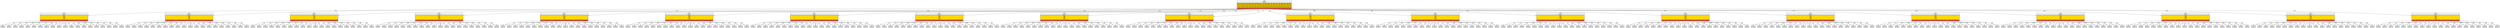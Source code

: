 digraph  {
    0[label=<
<table border="0" cellspacing="0" cellborder="1">
<tr><td>9999</td></tr>
<tr><td>0.0000, 0</td></tr>
<tr><td><table bgcolor="gold" border="0" cellspacing="0" cellborder="1"><tr><td>b1a3<BR/>0.000<BR/>500<BR/>0.000<BR/>0.000</td><td>b1c3<BR/>0.000<BR/>500<BR/>0.000<BR/>0.000</td><td>g1f3<BR/>0.000<BR/>500<BR/>0.000<BR/>0.000</td><td>g1h3<BR/>0.000<BR/>500<BR/>0.000<BR/>0.000</td><td>a2a3<BR/>0.000<BR/>500<BR/>0.000<BR/>0.000</td><td>a2a4<BR/>0.000<BR/>500<BR/>0.000<BR/>0.000</td><td>b2b3<BR/>0.000<BR/>500<BR/>0.000<BR/>0.000</td><td>b2b4<BR/>0.000<BR/>500<BR/>0.000<BR/>0.000</td><td>c2c3<BR/>0.000<BR/>500<BR/>0.000<BR/>0.000</td><td>c2c4<BR/>0.000<BR/>500<BR/>0.000<BR/>0.000</td><td>d2d3<BR/>0.000<BR/>500<BR/>0.000<BR/>0.000</td><td>d2d4<BR/>0.000<BR/>500<BR/>0.000<BR/>0.000</td><td>e2e3<BR/>0.000<BR/>500<BR/>0.000<BR/>0.000</td><td>e2e4<BR/>0.000<BR/>500<BR/>0.000<BR/>0.000</td><td>f2f3<BR/>0.000<BR/>500<BR/>0.000<BR/>0.000</td><td>f2f4<BR/>0.000<BR/>500<BR/>0.000<BR/>0.000</td><td>g2g3<BR/>0.000<BR/>500<BR/>0.000<BR/>0.000</td><td>g2g4<BR/>0.000<BR/>500<BR/>0.000<BR/>0.000</td><td>h2h3<BR/>0.000<BR/>500<BR/>0.000<BR/>0.000</td><td>h2h4<BR/>0.000<BR/>499<BR/>0.000<BR/>0.000</td></tr></table></td></tr>
<tr><td><table bgcolor="tomato" border="0" cellspacing="0" cellborder="1"><tr><td port="0">b1a3</td><td port="1">b1c3</td><td port="2">g1f3</td><td port="3">g1h3</td><td port="4">a2a3</td><td port="5">a2a4</td><td port="6">b2b3</td><td port="7">b2b4</td><td port="8">c2c3</td><td port="9">c2c4</td><td port="10">d2d3</td><td port="11">d2d4</td><td port="12">e2e3</td><td port="13">e2e4</td><td port="14">f2f3</td><td port="15">f2f4</td><td port="16">g2g3</td><td port="17">g2g4</td><td port="18">h2h3</td><td port="19">h2h4</td></tr></table></td></tr>
</table>
    >,shape=plaintext]
    1[label=<
<table border="0" cellspacing="0" cellborder="1">
<tr><td>499</td></tr>
<tr><td>0.0000, 0</td></tr>
<tr><td><table bgcolor="gold" border="0" cellspacing="0" cellborder="1"><tr><td>Pass<BR/>0.000<BR/>499<BR/>0.000<BR/>0.000</td></tr></table></td></tr>
<tr><td><table bgcolor="tomato" border="0" cellspacing="0" cellborder="1"><tr><td port="0">a7a5</td><td port="1">a7a6</td><td port="2">b7b5</td><td port="3">b7b6</td><td port="4">c7c5</td><td port="5">c7c6</td><td port="6">d7d5</td><td port="7">d7d6</td><td port="8">e7e5</td><td port="9">e7e6</td><td port="10">f7f5</td><td port="11">f7f6</td><td port="12">g7g5</td><td port="13">g7g6</td><td port="14">h7h5</td><td port="15">h7h6</td><td port="16">b8a6</td><td port="17">b8c6</td><td port="18">g8f6</td><td port="19">g8h6</td></tr></table></td></tr>
</table>
    >,shape=plaintext]
    2[label=<
<table border="0" cellspacing="0" cellborder="1">
<tr><td>24</td></tr>
<tr><td>0.0000, 0</td></tr>
<tr><td></td></tr>
<tr><td></td></tr>
</table>
    >,shape=plaintext]
    1:0 -> 2 [label="a7a5"]
    3[label=<
<table border="0" cellspacing="0" cellborder="1">
<tr><td>24</td></tr>
<tr><td>0.0000, 0</td></tr>
<tr><td></td></tr>
<tr><td></td></tr>
</table>
    >,shape=plaintext]
    1:1 -> 3 [label="a7a6"]
    4[label=<
<table border="0" cellspacing="0" cellborder="1">
<tr><td>24</td></tr>
<tr><td>0.0000, 0</td></tr>
<tr><td></td></tr>
<tr><td></td></tr>
</table>
    >,shape=plaintext]
    1:2 -> 4 [label="b7b5"]
    5[label=<
<table border="0" cellspacing="0" cellborder="1">
<tr><td>24</td></tr>
<tr><td>0.0000, 0</td></tr>
<tr><td></td></tr>
<tr><td></td></tr>
</table>
    >,shape=plaintext]
    1:3 -> 5 [label="b7b6"]
    6[label=<
<table border="0" cellspacing="0" cellborder="1">
<tr><td>24</td></tr>
<tr><td>0.0000, 0</td></tr>
<tr><td></td></tr>
<tr><td></td></tr>
</table>
    >,shape=plaintext]
    1:4 -> 6 [label="c7c5"]
    7[label=<
<table border="0" cellspacing="0" cellborder="1">
<tr><td>24</td></tr>
<tr><td>0.0000, 0</td></tr>
<tr><td></td></tr>
<tr><td></td></tr>
</table>
    >,shape=plaintext]
    1:5 -> 7 [label="c7c6"]
    8[label=<
<table border="0" cellspacing="0" cellborder="1">
<tr><td>24</td></tr>
<tr><td>0.0000, 0</td></tr>
<tr><td></td></tr>
<tr><td></td></tr>
</table>
    >,shape=plaintext]
    1:6 -> 8 [label="d7d5"]
    9[label=<
<table border="0" cellspacing="0" cellborder="1">
<tr><td>24</td></tr>
<tr><td>0.0000, 0</td></tr>
<tr><td></td></tr>
<tr><td></td></tr>
</table>
    >,shape=plaintext]
    1:7 -> 9 [label="d7d6"]
    10[label=<
<table border="0" cellspacing="0" cellborder="1">
<tr><td>24</td></tr>
<tr><td>0.0000, 0</td></tr>
<tr><td></td></tr>
<tr><td></td></tr>
</table>
    >,shape=plaintext]
    1:8 -> 10 [label="e7e5"]
    11[label=<
<table border="0" cellspacing="0" cellborder="1">
<tr><td>24</td></tr>
<tr><td>0.0000, 0</td></tr>
<tr><td></td></tr>
<tr><td></td></tr>
</table>
    >,shape=plaintext]
    1:9 -> 11 [label="e7e6"]
    12[label=<
<table border="0" cellspacing="0" cellborder="1">
<tr><td>24</td></tr>
<tr><td>0.0000, 0</td></tr>
<tr><td></td></tr>
<tr><td></td></tr>
</table>
    >,shape=plaintext]
    1:10 -> 12 [label="f7f5"]
    13[label=<
<table border="0" cellspacing="0" cellborder="1">
<tr><td>24</td></tr>
<tr><td>0.0000, 0</td></tr>
<tr><td></td></tr>
<tr><td></td></tr>
</table>
    >,shape=plaintext]
    1:11 -> 13 [label="f7f6"]
    14[label=<
<table border="0" cellspacing="0" cellborder="1">
<tr><td>24</td></tr>
<tr><td>0.0000, 0</td></tr>
<tr><td></td></tr>
<tr><td></td></tr>
</table>
    >,shape=plaintext]
    1:12 -> 14 [label="g7g5"]
    15[label=<
<table border="0" cellspacing="0" cellborder="1">
<tr><td>24</td></tr>
<tr><td>0.0000, 0</td></tr>
<tr><td></td></tr>
<tr><td></td></tr>
</table>
    >,shape=plaintext]
    1:13 -> 15 [label="g7g6"]
    16[label=<
<table border="0" cellspacing="0" cellborder="1">
<tr><td>24</td></tr>
<tr><td>0.0000, 0</td></tr>
<tr><td></td></tr>
<tr><td></td></tr>
</table>
    >,shape=plaintext]
    1:14 -> 16 [label="h7h5"]
    17[label=<
<table border="0" cellspacing="0" cellborder="1">
<tr><td>24</td></tr>
<tr><td>0.0000, 0</td></tr>
<tr><td></td></tr>
<tr><td></td></tr>
</table>
    >,shape=plaintext]
    1:15 -> 17 [label="h7h6"]
    18[label=<
<table border="0" cellspacing="0" cellborder="1">
<tr><td>24</td></tr>
<tr><td>0.0000, 0</td></tr>
<tr><td></td></tr>
<tr><td></td></tr>
</table>
    >,shape=plaintext]
    1:16 -> 18 [label="b8a6"]
    19[label=<
<table border="0" cellspacing="0" cellborder="1">
<tr><td>24</td></tr>
<tr><td>0.0000, 0</td></tr>
<tr><td></td></tr>
<tr><td></td></tr>
</table>
    >,shape=plaintext]
    1:17 -> 19 [label="b8c6"]
    20[label=<
<table border="0" cellspacing="0" cellborder="1">
<tr><td>24</td></tr>
<tr><td>0.0000, 0</td></tr>
<tr><td></td></tr>
<tr><td></td></tr>
</table>
    >,shape=plaintext]
    1:18 -> 20 [label="g8f6"]
    21[label=<
<table border="0" cellspacing="0" cellborder="1">
<tr><td>23</td></tr>
<tr><td>0.0000, 0</td></tr>
<tr><td></td></tr>
<tr><td></td></tr>
</table>
    >,shape=plaintext]
    1:19 -> 21 [label="g8h6"]
    0:0 -> 1 [label="b1a3"]
    22[label=<
<table border="0" cellspacing="0" cellborder="1">
<tr><td>499</td></tr>
<tr><td>0.0000, 0</td></tr>
<tr><td><table bgcolor="gold" border="0" cellspacing="0" cellborder="1"><tr><td>Pass<BR/>0.000<BR/>499<BR/>0.000<BR/>0.000</td></tr></table></td></tr>
<tr><td><table bgcolor="tomato" border="0" cellspacing="0" cellborder="1"><tr><td port="0">a7a5</td><td port="1">a7a6</td><td port="2">b7b5</td><td port="3">b7b6</td><td port="4">c7c5</td><td port="5">c7c6</td><td port="6">d7d5</td><td port="7">d7d6</td><td port="8">e7e5</td><td port="9">e7e6</td><td port="10">f7f5</td><td port="11">f7f6</td><td port="12">g7g5</td><td port="13">g7g6</td><td port="14">h7h5</td><td port="15">h7h6</td><td port="16">b8a6</td><td port="17">b8c6</td><td port="18">g8f6</td><td port="19">g8h6</td></tr></table></td></tr>
</table>
    >,shape=plaintext]
    23[label=<
<table border="0" cellspacing="0" cellborder="1">
<tr><td>24</td></tr>
<tr><td>0.0000, 0</td></tr>
<tr><td></td></tr>
<tr><td></td></tr>
</table>
    >,shape=plaintext]
    22:0 -> 23 [label="a7a5"]
    24[label=<
<table border="0" cellspacing="0" cellborder="1">
<tr><td>24</td></tr>
<tr><td>0.0000, 0</td></tr>
<tr><td></td></tr>
<tr><td></td></tr>
</table>
    >,shape=plaintext]
    22:1 -> 24 [label="a7a6"]
    25[label=<
<table border="0" cellspacing="0" cellborder="1">
<tr><td>24</td></tr>
<tr><td>0.0000, 0</td></tr>
<tr><td></td></tr>
<tr><td></td></tr>
</table>
    >,shape=plaintext]
    22:2 -> 25 [label="b7b5"]
    26[label=<
<table border="0" cellspacing="0" cellborder="1">
<tr><td>24</td></tr>
<tr><td>0.0000, 0</td></tr>
<tr><td></td></tr>
<tr><td></td></tr>
</table>
    >,shape=plaintext]
    22:3 -> 26 [label="b7b6"]
    27[label=<
<table border="0" cellspacing="0" cellborder="1">
<tr><td>24</td></tr>
<tr><td>0.0000, 0</td></tr>
<tr><td></td></tr>
<tr><td></td></tr>
</table>
    >,shape=plaintext]
    22:4 -> 27 [label="c7c5"]
    28[label=<
<table border="0" cellspacing="0" cellborder="1">
<tr><td>24</td></tr>
<tr><td>0.0000, 0</td></tr>
<tr><td></td></tr>
<tr><td></td></tr>
</table>
    >,shape=plaintext]
    22:5 -> 28 [label="c7c6"]
    29[label=<
<table border="0" cellspacing="0" cellborder="1">
<tr><td>24</td></tr>
<tr><td>0.0000, 0</td></tr>
<tr><td></td></tr>
<tr><td></td></tr>
</table>
    >,shape=plaintext]
    22:6 -> 29 [label="d7d5"]
    30[label=<
<table border="0" cellspacing="0" cellborder="1">
<tr><td>24</td></tr>
<tr><td>0.0000, 0</td></tr>
<tr><td></td></tr>
<tr><td></td></tr>
</table>
    >,shape=plaintext]
    22:7 -> 30 [label="d7d6"]
    31[label=<
<table border="0" cellspacing="0" cellborder="1">
<tr><td>24</td></tr>
<tr><td>0.0000, 0</td></tr>
<tr><td></td></tr>
<tr><td></td></tr>
</table>
    >,shape=plaintext]
    22:8 -> 31 [label="e7e5"]
    32[label=<
<table border="0" cellspacing="0" cellborder="1">
<tr><td>24</td></tr>
<tr><td>0.0000, 0</td></tr>
<tr><td></td></tr>
<tr><td></td></tr>
</table>
    >,shape=plaintext]
    22:9 -> 32 [label="e7e6"]
    33[label=<
<table border="0" cellspacing="0" cellborder="1">
<tr><td>24</td></tr>
<tr><td>0.0000, 0</td></tr>
<tr><td></td></tr>
<tr><td></td></tr>
</table>
    >,shape=plaintext]
    22:10 -> 33 [label="f7f5"]
    34[label=<
<table border="0" cellspacing="0" cellborder="1">
<tr><td>24</td></tr>
<tr><td>0.0000, 0</td></tr>
<tr><td></td></tr>
<tr><td></td></tr>
</table>
    >,shape=plaintext]
    22:11 -> 34 [label="f7f6"]
    35[label=<
<table border="0" cellspacing="0" cellborder="1">
<tr><td>24</td></tr>
<tr><td>0.0000, 0</td></tr>
<tr><td></td></tr>
<tr><td></td></tr>
</table>
    >,shape=plaintext]
    22:12 -> 35 [label="g7g5"]
    36[label=<
<table border="0" cellspacing="0" cellborder="1">
<tr><td>24</td></tr>
<tr><td>0.0000, 0</td></tr>
<tr><td></td></tr>
<tr><td></td></tr>
</table>
    >,shape=plaintext]
    22:13 -> 36 [label="g7g6"]
    37[label=<
<table border="0" cellspacing="0" cellborder="1">
<tr><td>24</td></tr>
<tr><td>0.0000, 0</td></tr>
<tr><td></td></tr>
<tr><td></td></tr>
</table>
    >,shape=plaintext]
    22:14 -> 37 [label="h7h5"]
    38[label=<
<table border="0" cellspacing="0" cellborder="1">
<tr><td>24</td></tr>
<tr><td>0.0000, 0</td></tr>
<tr><td></td></tr>
<tr><td></td></tr>
</table>
    >,shape=plaintext]
    22:15 -> 38 [label="h7h6"]
    39[label=<
<table border="0" cellspacing="0" cellborder="1">
<tr><td>24</td></tr>
<tr><td>0.0000, 0</td></tr>
<tr><td></td></tr>
<tr><td></td></tr>
</table>
    >,shape=plaintext]
    22:16 -> 39 [label="b8a6"]
    40[label=<
<table border="0" cellspacing="0" cellborder="1">
<tr><td>24</td></tr>
<tr><td>0.0000, 0</td></tr>
<tr><td></td></tr>
<tr><td></td></tr>
</table>
    >,shape=plaintext]
    22:17 -> 40 [label="b8c6"]
    41[label=<
<table border="0" cellspacing="0" cellborder="1">
<tr><td>24</td></tr>
<tr><td>0.0000, 0</td></tr>
<tr><td></td></tr>
<tr><td></td></tr>
</table>
    >,shape=plaintext]
    22:18 -> 41 [label="g8f6"]
    42[label=<
<table border="0" cellspacing="0" cellborder="1">
<tr><td>23</td></tr>
<tr><td>0.0000, 0</td></tr>
<tr><td></td></tr>
<tr><td></td></tr>
</table>
    >,shape=plaintext]
    22:19 -> 42 [label="g8h6"]
    0:1 -> 22 [label="b1c3"]
    43[label=<
<table border="0" cellspacing="0" cellborder="1">
<tr><td>499</td></tr>
<tr><td>0.0000, 0</td></tr>
<tr><td><table bgcolor="gold" border="0" cellspacing="0" cellborder="1"><tr><td>Pass<BR/>0.000<BR/>499<BR/>0.000<BR/>0.000</td></tr></table></td></tr>
<tr><td><table bgcolor="tomato" border="0" cellspacing="0" cellborder="1"><tr><td port="0">a7a5</td><td port="1">a7a6</td><td port="2">b7b5</td><td port="3">b7b6</td><td port="4">c7c5</td><td port="5">c7c6</td><td port="6">d7d5</td><td port="7">d7d6</td><td port="8">e7e5</td><td port="9">e7e6</td><td port="10">f7f5</td><td port="11">f7f6</td><td port="12">g7g5</td><td port="13">g7g6</td><td port="14">h7h5</td><td port="15">h7h6</td><td port="16">b8a6</td><td port="17">b8c6</td><td port="18">g8f6</td><td port="19">g8h6</td></tr></table></td></tr>
</table>
    >,shape=plaintext]
    44[label=<
<table border="0" cellspacing="0" cellborder="1">
<tr><td>24</td></tr>
<tr><td>0.0000, 0</td></tr>
<tr><td></td></tr>
<tr><td></td></tr>
</table>
    >,shape=plaintext]
    43:0 -> 44 [label="a7a5"]
    45[label=<
<table border="0" cellspacing="0" cellborder="1">
<tr><td>24</td></tr>
<tr><td>0.0000, 0</td></tr>
<tr><td></td></tr>
<tr><td></td></tr>
</table>
    >,shape=plaintext]
    43:1 -> 45 [label="a7a6"]
    46[label=<
<table border="0" cellspacing="0" cellborder="1">
<tr><td>24</td></tr>
<tr><td>0.0000, 0</td></tr>
<tr><td></td></tr>
<tr><td></td></tr>
</table>
    >,shape=plaintext]
    43:2 -> 46 [label="b7b5"]
    47[label=<
<table border="0" cellspacing="0" cellborder="1">
<tr><td>24</td></tr>
<tr><td>0.0000, 0</td></tr>
<tr><td></td></tr>
<tr><td></td></tr>
</table>
    >,shape=plaintext]
    43:3 -> 47 [label="b7b6"]
    48[label=<
<table border="0" cellspacing="0" cellborder="1">
<tr><td>24</td></tr>
<tr><td>0.0000, 0</td></tr>
<tr><td></td></tr>
<tr><td></td></tr>
</table>
    >,shape=plaintext]
    43:4 -> 48 [label="c7c5"]
    49[label=<
<table border="0" cellspacing="0" cellborder="1">
<tr><td>24</td></tr>
<tr><td>0.0000, 0</td></tr>
<tr><td></td></tr>
<tr><td></td></tr>
</table>
    >,shape=plaintext]
    43:5 -> 49 [label="c7c6"]
    50[label=<
<table border="0" cellspacing="0" cellborder="1">
<tr><td>24</td></tr>
<tr><td>0.0000, 0</td></tr>
<tr><td></td></tr>
<tr><td></td></tr>
</table>
    >,shape=plaintext]
    43:6 -> 50 [label="d7d5"]
    51[label=<
<table border="0" cellspacing="0" cellborder="1">
<tr><td>24</td></tr>
<tr><td>0.0000, 0</td></tr>
<tr><td></td></tr>
<tr><td></td></tr>
</table>
    >,shape=plaintext]
    43:7 -> 51 [label="d7d6"]
    52[label=<
<table border="0" cellspacing="0" cellborder="1">
<tr><td>24</td></tr>
<tr><td>0.0000, 0</td></tr>
<tr><td></td></tr>
<tr><td></td></tr>
</table>
    >,shape=plaintext]
    43:8 -> 52 [label="e7e5"]
    53[label=<
<table border="0" cellspacing="0" cellborder="1">
<tr><td>24</td></tr>
<tr><td>0.0000, 0</td></tr>
<tr><td></td></tr>
<tr><td></td></tr>
</table>
    >,shape=plaintext]
    43:9 -> 53 [label="e7e6"]
    54[label=<
<table border="0" cellspacing="0" cellborder="1">
<tr><td>24</td></tr>
<tr><td>0.0000, 0</td></tr>
<tr><td></td></tr>
<tr><td></td></tr>
</table>
    >,shape=plaintext]
    43:10 -> 54 [label="f7f5"]
    55[label=<
<table border="0" cellspacing="0" cellborder="1">
<tr><td>24</td></tr>
<tr><td>0.0000, 0</td></tr>
<tr><td></td></tr>
<tr><td></td></tr>
</table>
    >,shape=plaintext]
    43:11 -> 55 [label="f7f6"]
    56[label=<
<table border="0" cellspacing="0" cellborder="1">
<tr><td>24</td></tr>
<tr><td>0.0000, 0</td></tr>
<tr><td></td></tr>
<tr><td></td></tr>
</table>
    >,shape=plaintext]
    43:12 -> 56 [label="g7g5"]
    57[label=<
<table border="0" cellspacing="0" cellborder="1">
<tr><td>24</td></tr>
<tr><td>0.0000, 0</td></tr>
<tr><td></td></tr>
<tr><td></td></tr>
</table>
    >,shape=plaintext]
    43:13 -> 57 [label="g7g6"]
    58[label=<
<table border="0" cellspacing="0" cellborder="1">
<tr><td>24</td></tr>
<tr><td>0.0000, 0</td></tr>
<tr><td></td></tr>
<tr><td></td></tr>
</table>
    >,shape=plaintext]
    43:14 -> 58 [label="h7h5"]
    59[label=<
<table border="0" cellspacing="0" cellborder="1">
<tr><td>24</td></tr>
<tr><td>0.0000, 0</td></tr>
<tr><td></td></tr>
<tr><td></td></tr>
</table>
    >,shape=plaintext]
    43:15 -> 59 [label="h7h6"]
    60[label=<
<table border="0" cellspacing="0" cellborder="1">
<tr><td>24</td></tr>
<tr><td>0.0000, 0</td></tr>
<tr><td></td></tr>
<tr><td></td></tr>
</table>
    >,shape=plaintext]
    43:16 -> 60 [label="b8a6"]
    61[label=<
<table border="0" cellspacing="0" cellborder="1">
<tr><td>24</td></tr>
<tr><td>0.0000, 0</td></tr>
<tr><td></td></tr>
<tr><td></td></tr>
</table>
    >,shape=plaintext]
    43:17 -> 61 [label="b8c6"]
    62[label=<
<table border="0" cellspacing="0" cellborder="1">
<tr><td>24</td></tr>
<tr><td>0.0000, 0</td></tr>
<tr><td></td></tr>
<tr><td></td></tr>
</table>
    >,shape=plaintext]
    43:18 -> 62 [label="g8f6"]
    63[label=<
<table border="0" cellspacing="0" cellborder="1">
<tr><td>23</td></tr>
<tr><td>0.0000, 0</td></tr>
<tr><td></td></tr>
<tr><td></td></tr>
</table>
    >,shape=plaintext]
    43:19 -> 63 [label="g8h6"]
    0:2 -> 43 [label="g1f3"]
    64[label=<
<table border="0" cellspacing="0" cellborder="1">
<tr><td>499</td></tr>
<tr><td>0.0000, 0</td></tr>
<tr><td><table bgcolor="gold" border="0" cellspacing="0" cellborder="1"><tr><td>Pass<BR/>0.000<BR/>499<BR/>0.000<BR/>0.000</td></tr></table></td></tr>
<tr><td><table bgcolor="tomato" border="0" cellspacing="0" cellborder="1"><tr><td port="0">a7a5</td><td port="1">a7a6</td><td port="2">b7b5</td><td port="3">b7b6</td><td port="4">c7c5</td><td port="5">c7c6</td><td port="6">d7d5</td><td port="7">d7d6</td><td port="8">e7e5</td><td port="9">e7e6</td><td port="10">f7f5</td><td port="11">f7f6</td><td port="12">g7g5</td><td port="13">g7g6</td><td port="14">h7h5</td><td port="15">h7h6</td><td port="16">b8a6</td><td port="17">b8c6</td><td port="18">g8f6</td><td port="19">g8h6</td></tr></table></td></tr>
</table>
    >,shape=plaintext]
    65[label=<
<table border="0" cellspacing="0" cellborder="1">
<tr><td>24</td></tr>
<tr><td>0.0000, 0</td></tr>
<tr><td></td></tr>
<tr><td></td></tr>
</table>
    >,shape=plaintext]
    64:0 -> 65 [label="a7a5"]
    66[label=<
<table border="0" cellspacing="0" cellborder="1">
<tr><td>24</td></tr>
<tr><td>0.0000, 0</td></tr>
<tr><td></td></tr>
<tr><td></td></tr>
</table>
    >,shape=plaintext]
    64:1 -> 66 [label="a7a6"]
    67[label=<
<table border="0" cellspacing="0" cellborder="1">
<tr><td>24</td></tr>
<tr><td>0.0000, 0</td></tr>
<tr><td></td></tr>
<tr><td></td></tr>
</table>
    >,shape=plaintext]
    64:2 -> 67 [label="b7b5"]
    68[label=<
<table border="0" cellspacing="0" cellborder="1">
<tr><td>24</td></tr>
<tr><td>0.0000, 0</td></tr>
<tr><td></td></tr>
<tr><td></td></tr>
</table>
    >,shape=plaintext]
    64:3 -> 68 [label="b7b6"]
    69[label=<
<table border="0" cellspacing="0" cellborder="1">
<tr><td>24</td></tr>
<tr><td>0.0000, 0</td></tr>
<tr><td></td></tr>
<tr><td></td></tr>
</table>
    >,shape=plaintext]
    64:4 -> 69 [label="c7c5"]
    70[label=<
<table border="0" cellspacing="0" cellborder="1">
<tr><td>24</td></tr>
<tr><td>0.0000, 0</td></tr>
<tr><td></td></tr>
<tr><td></td></tr>
</table>
    >,shape=plaintext]
    64:5 -> 70 [label="c7c6"]
    71[label=<
<table border="0" cellspacing="0" cellborder="1">
<tr><td>24</td></tr>
<tr><td>0.0000, 0</td></tr>
<tr><td></td></tr>
<tr><td></td></tr>
</table>
    >,shape=plaintext]
    64:6 -> 71 [label="d7d5"]
    72[label=<
<table border="0" cellspacing="0" cellborder="1">
<tr><td>24</td></tr>
<tr><td>0.0000, 0</td></tr>
<tr><td></td></tr>
<tr><td></td></tr>
</table>
    >,shape=plaintext]
    64:7 -> 72 [label="d7d6"]
    73[label=<
<table border="0" cellspacing="0" cellborder="1">
<tr><td>24</td></tr>
<tr><td>0.0000, 0</td></tr>
<tr><td></td></tr>
<tr><td></td></tr>
</table>
    >,shape=plaintext]
    64:8 -> 73 [label="e7e5"]
    74[label=<
<table border="0" cellspacing="0" cellborder="1">
<tr><td>24</td></tr>
<tr><td>0.0000, 0</td></tr>
<tr><td></td></tr>
<tr><td></td></tr>
</table>
    >,shape=plaintext]
    64:9 -> 74 [label="e7e6"]
    75[label=<
<table border="0" cellspacing="0" cellborder="1">
<tr><td>24</td></tr>
<tr><td>0.0000, 0</td></tr>
<tr><td></td></tr>
<tr><td></td></tr>
</table>
    >,shape=plaintext]
    64:10 -> 75 [label="f7f5"]
    76[label=<
<table border="0" cellspacing="0" cellborder="1">
<tr><td>24</td></tr>
<tr><td>0.0000, 0</td></tr>
<tr><td></td></tr>
<tr><td></td></tr>
</table>
    >,shape=plaintext]
    64:11 -> 76 [label="f7f6"]
    77[label=<
<table border="0" cellspacing="0" cellborder="1">
<tr><td>24</td></tr>
<tr><td>0.0000, 0</td></tr>
<tr><td></td></tr>
<tr><td></td></tr>
</table>
    >,shape=plaintext]
    64:12 -> 77 [label="g7g5"]
    78[label=<
<table border="0" cellspacing="0" cellborder="1">
<tr><td>24</td></tr>
<tr><td>0.0000, 0</td></tr>
<tr><td></td></tr>
<tr><td></td></tr>
</table>
    >,shape=plaintext]
    64:13 -> 78 [label="g7g6"]
    79[label=<
<table border="0" cellspacing="0" cellborder="1">
<tr><td>24</td></tr>
<tr><td>0.0000, 0</td></tr>
<tr><td></td></tr>
<tr><td></td></tr>
</table>
    >,shape=plaintext]
    64:14 -> 79 [label="h7h5"]
    80[label=<
<table border="0" cellspacing="0" cellborder="1">
<tr><td>24</td></tr>
<tr><td>0.0000, 0</td></tr>
<tr><td></td></tr>
<tr><td></td></tr>
</table>
    >,shape=plaintext]
    64:15 -> 80 [label="h7h6"]
    81[label=<
<table border="0" cellspacing="0" cellborder="1">
<tr><td>24</td></tr>
<tr><td>0.0000, 0</td></tr>
<tr><td></td></tr>
<tr><td></td></tr>
</table>
    >,shape=plaintext]
    64:16 -> 81 [label="b8a6"]
    82[label=<
<table border="0" cellspacing="0" cellborder="1">
<tr><td>24</td></tr>
<tr><td>0.0000, 0</td></tr>
<tr><td></td></tr>
<tr><td></td></tr>
</table>
    >,shape=plaintext]
    64:17 -> 82 [label="b8c6"]
    83[label=<
<table border="0" cellspacing="0" cellborder="1">
<tr><td>24</td></tr>
<tr><td>0.0000, 0</td></tr>
<tr><td></td></tr>
<tr><td></td></tr>
</table>
    >,shape=plaintext]
    64:18 -> 83 [label="g8f6"]
    84[label=<
<table border="0" cellspacing="0" cellborder="1">
<tr><td>23</td></tr>
<tr><td>0.0000, 0</td></tr>
<tr><td></td></tr>
<tr><td></td></tr>
</table>
    >,shape=plaintext]
    64:19 -> 84 [label="g8h6"]
    0:3 -> 64 [label="g1h3"]
    85[label=<
<table border="0" cellspacing="0" cellborder="1">
<tr><td>499</td></tr>
<tr><td>0.0000, 0</td></tr>
<tr><td><table bgcolor="gold" border="0" cellspacing="0" cellborder="1"><tr><td>Pass<BR/>0.000<BR/>499<BR/>0.000<BR/>0.000</td></tr></table></td></tr>
<tr><td><table bgcolor="tomato" border="0" cellspacing="0" cellborder="1"><tr><td port="0">a7a5</td><td port="1">a7a6</td><td port="2">b7b5</td><td port="3">b7b6</td><td port="4">c7c5</td><td port="5">c7c6</td><td port="6">d7d5</td><td port="7">d7d6</td><td port="8">e7e5</td><td port="9">e7e6</td><td port="10">f7f5</td><td port="11">f7f6</td><td port="12">g7g5</td><td port="13">g7g6</td><td port="14">h7h5</td><td port="15">h7h6</td><td port="16">b8a6</td><td port="17">b8c6</td><td port="18">g8f6</td><td port="19">g8h6</td></tr></table></td></tr>
</table>
    >,shape=plaintext]
    86[label=<
<table border="0" cellspacing="0" cellborder="1">
<tr><td>24</td></tr>
<tr><td>0.0000, 0</td></tr>
<tr><td></td></tr>
<tr><td></td></tr>
</table>
    >,shape=plaintext]
    85:0 -> 86 [label="a7a5"]
    87[label=<
<table border="0" cellspacing="0" cellborder="1">
<tr><td>24</td></tr>
<tr><td>0.0000, 0</td></tr>
<tr><td></td></tr>
<tr><td></td></tr>
</table>
    >,shape=plaintext]
    85:1 -> 87 [label="a7a6"]
    88[label=<
<table border="0" cellspacing="0" cellborder="1">
<tr><td>24</td></tr>
<tr><td>0.0000, 0</td></tr>
<tr><td></td></tr>
<tr><td></td></tr>
</table>
    >,shape=plaintext]
    85:2 -> 88 [label="b7b5"]
    89[label=<
<table border="0" cellspacing="0" cellborder="1">
<tr><td>24</td></tr>
<tr><td>0.0000, 0</td></tr>
<tr><td></td></tr>
<tr><td></td></tr>
</table>
    >,shape=plaintext]
    85:3 -> 89 [label="b7b6"]
    90[label=<
<table border="0" cellspacing="0" cellborder="1">
<tr><td>24</td></tr>
<tr><td>0.0000, 0</td></tr>
<tr><td></td></tr>
<tr><td></td></tr>
</table>
    >,shape=plaintext]
    85:4 -> 90 [label="c7c5"]
    91[label=<
<table border="0" cellspacing="0" cellborder="1">
<tr><td>24</td></tr>
<tr><td>0.0000, 0</td></tr>
<tr><td></td></tr>
<tr><td></td></tr>
</table>
    >,shape=plaintext]
    85:5 -> 91 [label="c7c6"]
    92[label=<
<table border="0" cellspacing="0" cellborder="1">
<tr><td>24</td></tr>
<tr><td>0.0000, 0</td></tr>
<tr><td></td></tr>
<tr><td></td></tr>
</table>
    >,shape=plaintext]
    85:6 -> 92 [label="d7d5"]
    93[label=<
<table border="0" cellspacing="0" cellborder="1">
<tr><td>24</td></tr>
<tr><td>0.0000, 0</td></tr>
<tr><td></td></tr>
<tr><td></td></tr>
</table>
    >,shape=plaintext]
    85:7 -> 93 [label="d7d6"]
    94[label=<
<table border="0" cellspacing="0" cellborder="1">
<tr><td>24</td></tr>
<tr><td>0.0000, 0</td></tr>
<tr><td></td></tr>
<tr><td></td></tr>
</table>
    >,shape=plaintext]
    85:8 -> 94 [label="e7e5"]
    95[label=<
<table border="0" cellspacing="0" cellborder="1">
<tr><td>24</td></tr>
<tr><td>0.0000, 0</td></tr>
<tr><td></td></tr>
<tr><td></td></tr>
</table>
    >,shape=plaintext]
    85:9 -> 95 [label="e7e6"]
    96[label=<
<table border="0" cellspacing="0" cellborder="1">
<tr><td>24</td></tr>
<tr><td>0.0000, 0</td></tr>
<tr><td></td></tr>
<tr><td></td></tr>
</table>
    >,shape=plaintext]
    85:10 -> 96 [label="f7f5"]
    97[label=<
<table border="0" cellspacing="0" cellborder="1">
<tr><td>24</td></tr>
<tr><td>0.0000, 0</td></tr>
<tr><td></td></tr>
<tr><td></td></tr>
</table>
    >,shape=plaintext]
    85:11 -> 97 [label="f7f6"]
    98[label=<
<table border="0" cellspacing="0" cellborder="1">
<tr><td>24</td></tr>
<tr><td>0.0000, 0</td></tr>
<tr><td></td></tr>
<tr><td></td></tr>
</table>
    >,shape=plaintext]
    85:12 -> 98 [label="g7g5"]
    99[label=<
<table border="0" cellspacing="0" cellborder="1">
<tr><td>24</td></tr>
<tr><td>0.0000, 0</td></tr>
<tr><td></td></tr>
<tr><td></td></tr>
</table>
    >,shape=plaintext]
    85:13 -> 99 [label="g7g6"]
    100[label=<
<table border="0" cellspacing="0" cellborder="1">
<tr><td>24</td></tr>
<tr><td>0.0000, 0</td></tr>
<tr><td></td></tr>
<tr><td></td></tr>
</table>
    >,shape=plaintext]
    85:14 -> 100 [label="h7h5"]
    101[label=<
<table border="0" cellspacing="0" cellborder="1">
<tr><td>24</td></tr>
<tr><td>0.0000, 0</td></tr>
<tr><td></td></tr>
<tr><td></td></tr>
</table>
    >,shape=plaintext]
    85:15 -> 101 [label="h7h6"]
    102[label=<
<table border="0" cellspacing="0" cellborder="1">
<tr><td>24</td></tr>
<tr><td>0.0000, 0</td></tr>
<tr><td></td></tr>
<tr><td></td></tr>
</table>
    >,shape=plaintext]
    85:16 -> 102 [label="b8a6"]
    103[label=<
<table border="0" cellspacing="0" cellborder="1">
<tr><td>24</td></tr>
<tr><td>0.0000, 0</td></tr>
<tr><td></td></tr>
<tr><td></td></tr>
</table>
    >,shape=plaintext]
    85:17 -> 103 [label="b8c6"]
    104[label=<
<table border="0" cellspacing="0" cellborder="1">
<tr><td>24</td></tr>
<tr><td>0.0000, 0</td></tr>
<tr><td></td></tr>
<tr><td></td></tr>
</table>
    >,shape=plaintext]
    85:18 -> 104 [label="g8f6"]
    105[label=<
<table border="0" cellspacing="0" cellborder="1">
<tr><td>23</td></tr>
<tr><td>0.0000, 0</td></tr>
<tr><td></td></tr>
<tr><td></td></tr>
</table>
    >,shape=plaintext]
    85:19 -> 105 [label="g8h6"]
    0:4 -> 85 [label="a2a3"]
    106[label=<
<table border="0" cellspacing="0" cellborder="1">
<tr><td>499</td></tr>
<tr><td>0.0000, 0</td></tr>
<tr><td><table bgcolor="gold" border="0" cellspacing="0" cellborder="1"><tr><td>Pass<BR/>0.000<BR/>499<BR/>0.000<BR/>0.000</td></tr></table></td></tr>
<tr><td><table bgcolor="tomato" border="0" cellspacing="0" cellborder="1"><tr><td port="0">a7a5</td><td port="1">a7a6</td><td port="2">b7b5</td><td port="3">b7b6</td><td port="4">c7c5</td><td port="5">c7c6</td><td port="6">d7d5</td><td port="7">d7d6</td><td port="8">e7e5</td><td port="9">e7e6</td><td port="10">f7f5</td><td port="11">f7f6</td><td port="12">g7g5</td><td port="13">g7g6</td><td port="14">h7h5</td><td port="15">h7h6</td><td port="16">b8a6</td><td port="17">b8c6</td><td port="18">g8f6</td><td port="19">g8h6</td></tr></table></td></tr>
</table>
    >,shape=plaintext]
    107[label=<
<table border="0" cellspacing="0" cellborder="1">
<tr><td>24</td></tr>
<tr><td>0.0000, 0</td></tr>
<tr><td></td></tr>
<tr><td></td></tr>
</table>
    >,shape=plaintext]
    106:0 -> 107 [label="a7a5"]
    108[label=<
<table border="0" cellspacing="0" cellborder="1">
<tr><td>24</td></tr>
<tr><td>0.0000, 0</td></tr>
<tr><td></td></tr>
<tr><td></td></tr>
</table>
    >,shape=plaintext]
    106:1 -> 108 [label="a7a6"]
    109[label=<
<table border="0" cellspacing="0" cellborder="1">
<tr><td>24</td></tr>
<tr><td>0.0000, 0</td></tr>
<tr><td></td></tr>
<tr><td></td></tr>
</table>
    >,shape=plaintext]
    106:2 -> 109 [label="b7b5"]
    110[label=<
<table border="0" cellspacing="0" cellborder="1">
<tr><td>24</td></tr>
<tr><td>0.0000, 0</td></tr>
<tr><td></td></tr>
<tr><td></td></tr>
</table>
    >,shape=plaintext]
    106:3 -> 110 [label="b7b6"]
    111[label=<
<table border="0" cellspacing="0" cellborder="1">
<tr><td>24</td></tr>
<tr><td>0.0000, 0</td></tr>
<tr><td></td></tr>
<tr><td></td></tr>
</table>
    >,shape=plaintext]
    106:4 -> 111 [label="c7c5"]
    112[label=<
<table border="0" cellspacing="0" cellborder="1">
<tr><td>24</td></tr>
<tr><td>0.0000, 0</td></tr>
<tr><td></td></tr>
<tr><td></td></tr>
</table>
    >,shape=plaintext]
    106:5 -> 112 [label="c7c6"]
    113[label=<
<table border="0" cellspacing="0" cellborder="1">
<tr><td>24</td></tr>
<tr><td>0.0000, 0</td></tr>
<tr><td></td></tr>
<tr><td></td></tr>
</table>
    >,shape=plaintext]
    106:6 -> 113 [label="d7d5"]
    114[label=<
<table border="0" cellspacing="0" cellborder="1">
<tr><td>24</td></tr>
<tr><td>0.0000, 0</td></tr>
<tr><td></td></tr>
<tr><td></td></tr>
</table>
    >,shape=plaintext]
    106:7 -> 114 [label="d7d6"]
    115[label=<
<table border="0" cellspacing="0" cellborder="1">
<tr><td>24</td></tr>
<tr><td>0.0000, 0</td></tr>
<tr><td></td></tr>
<tr><td></td></tr>
</table>
    >,shape=plaintext]
    106:8 -> 115 [label="e7e5"]
    116[label=<
<table border="0" cellspacing="0" cellborder="1">
<tr><td>24</td></tr>
<tr><td>0.0000, 0</td></tr>
<tr><td></td></tr>
<tr><td></td></tr>
</table>
    >,shape=plaintext]
    106:9 -> 116 [label="e7e6"]
    117[label=<
<table border="0" cellspacing="0" cellborder="1">
<tr><td>24</td></tr>
<tr><td>0.0000, 0</td></tr>
<tr><td></td></tr>
<tr><td></td></tr>
</table>
    >,shape=plaintext]
    106:10 -> 117 [label="f7f5"]
    118[label=<
<table border="0" cellspacing="0" cellborder="1">
<tr><td>24</td></tr>
<tr><td>0.0000, 0</td></tr>
<tr><td></td></tr>
<tr><td></td></tr>
</table>
    >,shape=plaintext]
    106:11 -> 118 [label="f7f6"]
    119[label=<
<table border="0" cellspacing="0" cellborder="1">
<tr><td>24</td></tr>
<tr><td>0.0000, 0</td></tr>
<tr><td></td></tr>
<tr><td></td></tr>
</table>
    >,shape=plaintext]
    106:12 -> 119 [label="g7g5"]
    120[label=<
<table border="0" cellspacing="0" cellborder="1">
<tr><td>24</td></tr>
<tr><td>0.0000, 0</td></tr>
<tr><td></td></tr>
<tr><td></td></tr>
</table>
    >,shape=plaintext]
    106:13 -> 120 [label="g7g6"]
    121[label=<
<table border="0" cellspacing="0" cellborder="1">
<tr><td>24</td></tr>
<tr><td>0.0000, 0</td></tr>
<tr><td></td></tr>
<tr><td></td></tr>
</table>
    >,shape=plaintext]
    106:14 -> 121 [label="h7h5"]
    122[label=<
<table border="0" cellspacing="0" cellborder="1">
<tr><td>24</td></tr>
<tr><td>0.0000, 0</td></tr>
<tr><td></td></tr>
<tr><td></td></tr>
</table>
    >,shape=plaintext]
    106:15 -> 122 [label="h7h6"]
    123[label=<
<table border="0" cellspacing="0" cellborder="1">
<tr><td>24</td></tr>
<tr><td>0.0000, 0</td></tr>
<tr><td></td></tr>
<tr><td></td></tr>
</table>
    >,shape=plaintext]
    106:16 -> 123 [label="b8a6"]
    124[label=<
<table border="0" cellspacing="0" cellborder="1">
<tr><td>24</td></tr>
<tr><td>0.0000, 0</td></tr>
<tr><td></td></tr>
<tr><td></td></tr>
</table>
    >,shape=plaintext]
    106:17 -> 124 [label="b8c6"]
    125[label=<
<table border="0" cellspacing="0" cellborder="1">
<tr><td>24</td></tr>
<tr><td>0.0000, 0</td></tr>
<tr><td></td></tr>
<tr><td></td></tr>
</table>
    >,shape=plaintext]
    106:18 -> 125 [label="g8f6"]
    126[label=<
<table border="0" cellspacing="0" cellborder="1">
<tr><td>23</td></tr>
<tr><td>0.0000, 0</td></tr>
<tr><td></td></tr>
<tr><td></td></tr>
</table>
    >,shape=plaintext]
    106:19 -> 126 [label="g8h6"]
    0:5 -> 106 [label="a2a4"]
    127[label=<
<table border="0" cellspacing="0" cellborder="1">
<tr><td>499</td></tr>
<tr><td>0.0000, 0</td></tr>
<tr><td><table bgcolor="gold" border="0" cellspacing="0" cellborder="1"><tr><td>Pass<BR/>0.000<BR/>499<BR/>0.000<BR/>0.000</td></tr></table></td></tr>
<tr><td><table bgcolor="tomato" border="0" cellspacing="0" cellborder="1"><tr><td port="0">a7a5</td><td port="1">a7a6</td><td port="2">b7b5</td><td port="3">b7b6</td><td port="4">c7c5</td><td port="5">c7c6</td><td port="6">d7d5</td><td port="7">d7d6</td><td port="8">e7e5</td><td port="9">e7e6</td><td port="10">f7f5</td><td port="11">f7f6</td><td port="12">g7g5</td><td port="13">g7g6</td><td port="14">h7h5</td><td port="15">h7h6</td><td port="16">b8a6</td><td port="17">b8c6</td><td port="18">g8f6</td><td port="19">g8h6</td></tr></table></td></tr>
</table>
    >,shape=plaintext]
    128[label=<
<table border="0" cellspacing="0" cellborder="1">
<tr><td>24</td></tr>
<tr><td>0.0000, 0</td></tr>
<tr><td></td></tr>
<tr><td></td></tr>
</table>
    >,shape=plaintext]
    127:0 -> 128 [label="a7a5"]
    129[label=<
<table border="0" cellspacing="0" cellborder="1">
<tr><td>24</td></tr>
<tr><td>0.0000, 0</td></tr>
<tr><td></td></tr>
<tr><td></td></tr>
</table>
    >,shape=plaintext]
    127:1 -> 129 [label="a7a6"]
    130[label=<
<table border="0" cellspacing="0" cellborder="1">
<tr><td>24</td></tr>
<tr><td>0.0000, 0</td></tr>
<tr><td></td></tr>
<tr><td></td></tr>
</table>
    >,shape=plaintext]
    127:2 -> 130 [label="b7b5"]
    131[label=<
<table border="0" cellspacing="0" cellborder="1">
<tr><td>24</td></tr>
<tr><td>0.0000, 0</td></tr>
<tr><td></td></tr>
<tr><td></td></tr>
</table>
    >,shape=plaintext]
    127:3 -> 131 [label="b7b6"]
    132[label=<
<table border="0" cellspacing="0" cellborder="1">
<tr><td>24</td></tr>
<tr><td>0.0000, 0</td></tr>
<tr><td></td></tr>
<tr><td></td></tr>
</table>
    >,shape=plaintext]
    127:4 -> 132 [label="c7c5"]
    133[label=<
<table border="0" cellspacing="0" cellborder="1">
<tr><td>24</td></tr>
<tr><td>0.0000, 0</td></tr>
<tr><td></td></tr>
<tr><td></td></tr>
</table>
    >,shape=plaintext]
    127:5 -> 133 [label="c7c6"]
    134[label=<
<table border="0" cellspacing="0" cellborder="1">
<tr><td>24</td></tr>
<tr><td>0.0000, 0</td></tr>
<tr><td></td></tr>
<tr><td></td></tr>
</table>
    >,shape=plaintext]
    127:6 -> 134 [label="d7d5"]
    135[label=<
<table border="0" cellspacing="0" cellborder="1">
<tr><td>24</td></tr>
<tr><td>0.0000, 0</td></tr>
<tr><td></td></tr>
<tr><td></td></tr>
</table>
    >,shape=plaintext]
    127:7 -> 135 [label="d7d6"]
    136[label=<
<table border="0" cellspacing="0" cellborder="1">
<tr><td>24</td></tr>
<tr><td>0.0000, 0</td></tr>
<tr><td></td></tr>
<tr><td></td></tr>
</table>
    >,shape=plaintext]
    127:8 -> 136 [label="e7e5"]
    137[label=<
<table border="0" cellspacing="0" cellborder="1">
<tr><td>24</td></tr>
<tr><td>0.0000, 0</td></tr>
<tr><td></td></tr>
<tr><td></td></tr>
</table>
    >,shape=plaintext]
    127:9 -> 137 [label="e7e6"]
    138[label=<
<table border="0" cellspacing="0" cellborder="1">
<tr><td>24</td></tr>
<tr><td>0.0000, 0</td></tr>
<tr><td></td></tr>
<tr><td></td></tr>
</table>
    >,shape=plaintext]
    127:10 -> 138 [label="f7f5"]
    139[label=<
<table border="0" cellspacing="0" cellborder="1">
<tr><td>24</td></tr>
<tr><td>0.0000, 0</td></tr>
<tr><td></td></tr>
<tr><td></td></tr>
</table>
    >,shape=plaintext]
    127:11 -> 139 [label="f7f6"]
    140[label=<
<table border="0" cellspacing="0" cellborder="1">
<tr><td>24</td></tr>
<tr><td>0.0000, 0</td></tr>
<tr><td></td></tr>
<tr><td></td></tr>
</table>
    >,shape=plaintext]
    127:12 -> 140 [label="g7g5"]
    141[label=<
<table border="0" cellspacing="0" cellborder="1">
<tr><td>24</td></tr>
<tr><td>0.0000, 0</td></tr>
<tr><td></td></tr>
<tr><td></td></tr>
</table>
    >,shape=plaintext]
    127:13 -> 141 [label="g7g6"]
    142[label=<
<table border="0" cellspacing="0" cellborder="1">
<tr><td>24</td></tr>
<tr><td>0.0000, 0</td></tr>
<tr><td></td></tr>
<tr><td></td></tr>
</table>
    >,shape=plaintext]
    127:14 -> 142 [label="h7h5"]
    143[label=<
<table border="0" cellspacing="0" cellborder="1">
<tr><td>24</td></tr>
<tr><td>0.0000, 0</td></tr>
<tr><td></td></tr>
<tr><td></td></tr>
</table>
    >,shape=plaintext]
    127:15 -> 143 [label="h7h6"]
    144[label=<
<table border="0" cellspacing="0" cellborder="1">
<tr><td>24</td></tr>
<tr><td>0.0000, 0</td></tr>
<tr><td></td></tr>
<tr><td></td></tr>
</table>
    >,shape=plaintext]
    127:16 -> 144 [label="b8a6"]
    145[label=<
<table border="0" cellspacing="0" cellborder="1">
<tr><td>24</td></tr>
<tr><td>0.0000, 0</td></tr>
<tr><td></td></tr>
<tr><td></td></tr>
</table>
    >,shape=plaintext]
    127:17 -> 145 [label="b8c6"]
    146[label=<
<table border="0" cellspacing="0" cellborder="1">
<tr><td>24</td></tr>
<tr><td>0.0000, 0</td></tr>
<tr><td></td></tr>
<tr><td></td></tr>
</table>
    >,shape=plaintext]
    127:18 -> 146 [label="g8f6"]
    147[label=<
<table border="0" cellspacing="0" cellborder="1">
<tr><td>23</td></tr>
<tr><td>0.0000, 0</td></tr>
<tr><td></td></tr>
<tr><td></td></tr>
</table>
    >,shape=plaintext]
    127:19 -> 147 [label="g8h6"]
    0:6 -> 127 [label="b2b3"]
    148[label=<
<table border="0" cellspacing="0" cellborder="1">
<tr><td>499</td></tr>
<tr><td>0.0000, 0</td></tr>
<tr><td><table bgcolor="gold" border="0" cellspacing="0" cellborder="1"><tr><td>Pass<BR/>0.000<BR/>499<BR/>0.000<BR/>0.000</td></tr></table></td></tr>
<tr><td><table bgcolor="tomato" border="0" cellspacing="0" cellborder="1"><tr><td port="0">a7a5</td><td port="1">a7a6</td><td port="2">b7b5</td><td port="3">b7b6</td><td port="4">c7c5</td><td port="5">c7c6</td><td port="6">d7d5</td><td port="7">d7d6</td><td port="8">e7e5</td><td port="9">e7e6</td><td port="10">f7f5</td><td port="11">f7f6</td><td port="12">g7g5</td><td port="13">g7g6</td><td port="14">h7h5</td><td port="15">h7h6</td><td port="16">b8a6</td><td port="17">b8c6</td><td port="18">g8f6</td><td port="19">g8h6</td></tr></table></td></tr>
</table>
    >,shape=plaintext]
    149[label=<
<table border="0" cellspacing="0" cellborder="1">
<tr><td>24</td></tr>
<tr><td>0.0000, 0</td></tr>
<tr><td></td></tr>
<tr><td></td></tr>
</table>
    >,shape=plaintext]
    148:0 -> 149 [label="a7a5"]
    150[label=<
<table border="0" cellspacing="0" cellborder="1">
<tr><td>24</td></tr>
<tr><td>0.0000, 0</td></tr>
<tr><td></td></tr>
<tr><td></td></tr>
</table>
    >,shape=plaintext]
    148:1 -> 150 [label="a7a6"]
    151[label=<
<table border="0" cellspacing="0" cellborder="1">
<tr><td>24</td></tr>
<tr><td>0.0000, 0</td></tr>
<tr><td></td></tr>
<tr><td></td></tr>
</table>
    >,shape=plaintext]
    148:2 -> 151 [label="b7b5"]
    152[label=<
<table border="0" cellspacing="0" cellborder="1">
<tr><td>24</td></tr>
<tr><td>0.0000, 0</td></tr>
<tr><td></td></tr>
<tr><td></td></tr>
</table>
    >,shape=plaintext]
    148:3 -> 152 [label="b7b6"]
    153[label=<
<table border="0" cellspacing="0" cellborder="1">
<tr><td>24</td></tr>
<tr><td>0.0000, 0</td></tr>
<tr><td></td></tr>
<tr><td></td></tr>
</table>
    >,shape=plaintext]
    148:4 -> 153 [label="c7c5"]
    154[label=<
<table border="0" cellspacing="0" cellborder="1">
<tr><td>24</td></tr>
<tr><td>0.0000, 0</td></tr>
<tr><td></td></tr>
<tr><td></td></tr>
</table>
    >,shape=plaintext]
    148:5 -> 154 [label="c7c6"]
    155[label=<
<table border="0" cellspacing="0" cellborder="1">
<tr><td>24</td></tr>
<tr><td>0.0000, 0</td></tr>
<tr><td></td></tr>
<tr><td></td></tr>
</table>
    >,shape=plaintext]
    148:6 -> 155 [label="d7d5"]
    156[label=<
<table border="0" cellspacing="0" cellborder="1">
<tr><td>24</td></tr>
<tr><td>0.0000, 0</td></tr>
<tr><td></td></tr>
<tr><td></td></tr>
</table>
    >,shape=plaintext]
    148:7 -> 156 [label="d7d6"]
    157[label=<
<table border="0" cellspacing="0" cellborder="1">
<tr><td>24</td></tr>
<tr><td>0.0000, 0</td></tr>
<tr><td></td></tr>
<tr><td></td></tr>
</table>
    >,shape=plaintext]
    148:8 -> 157 [label="e7e5"]
    158[label=<
<table border="0" cellspacing="0" cellborder="1">
<tr><td>24</td></tr>
<tr><td>0.0000, 0</td></tr>
<tr><td></td></tr>
<tr><td></td></tr>
</table>
    >,shape=plaintext]
    148:9 -> 158 [label="e7e6"]
    159[label=<
<table border="0" cellspacing="0" cellborder="1">
<tr><td>24</td></tr>
<tr><td>0.0000, 0</td></tr>
<tr><td></td></tr>
<tr><td></td></tr>
</table>
    >,shape=plaintext]
    148:10 -> 159 [label="f7f5"]
    160[label=<
<table border="0" cellspacing="0" cellborder="1">
<tr><td>24</td></tr>
<tr><td>0.0000, 0</td></tr>
<tr><td></td></tr>
<tr><td></td></tr>
</table>
    >,shape=plaintext]
    148:11 -> 160 [label="f7f6"]
    161[label=<
<table border="0" cellspacing="0" cellborder="1">
<tr><td>24</td></tr>
<tr><td>0.0000, 0</td></tr>
<tr><td></td></tr>
<tr><td></td></tr>
</table>
    >,shape=plaintext]
    148:12 -> 161 [label="g7g5"]
    162[label=<
<table border="0" cellspacing="0" cellborder="1">
<tr><td>24</td></tr>
<tr><td>0.0000, 0</td></tr>
<tr><td></td></tr>
<tr><td></td></tr>
</table>
    >,shape=plaintext]
    148:13 -> 162 [label="g7g6"]
    163[label=<
<table border="0" cellspacing="0" cellborder="1">
<tr><td>24</td></tr>
<tr><td>0.0000, 0</td></tr>
<tr><td></td></tr>
<tr><td></td></tr>
</table>
    >,shape=plaintext]
    148:14 -> 163 [label="h7h5"]
    164[label=<
<table border="0" cellspacing="0" cellborder="1">
<tr><td>24</td></tr>
<tr><td>0.0000, 0</td></tr>
<tr><td></td></tr>
<tr><td></td></tr>
</table>
    >,shape=plaintext]
    148:15 -> 164 [label="h7h6"]
    165[label=<
<table border="0" cellspacing="0" cellborder="1">
<tr><td>24</td></tr>
<tr><td>0.0000, 0</td></tr>
<tr><td></td></tr>
<tr><td></td></tr>
</table>
    >,shape=plaintext]
    148:16 -> 165 [label="b8a6"]
    166[label=<
<table border="0" cellspacing="0" cellborder="1">
<tr><td>24</td></tr>
<tr><td>0.0000, 0</td></tr>
<tr><td></td></tr>
<tr><td></td></tr>
</table>
    >,shape=plaintext]
    148:17 -> 166 [label="b8c6"]
    167[label=<
<table border="0" cellspacing="0" cellborder="1">
<tr><td>24</td></tr>
<tr><td>0.0000, 0</td></tr>
<tr><td></td></tr>
<tr><td></td></tr>
</table>
    >,shape=plaintext]
    148:18 -> 167 [label="g8f6"]
    168[label=<
<table border="0" cellspacing="0" cellborder="1">
<tr><td>23</td></tr>
<tr><td>0.0000, 0</td></tr>
<tr><td></td></tr>
<tr><td></td></tr>
</table>
    >,shape=plaintext]
    148:19 -> 168 [label="g8h6"]
    0:7 -> 148 [label="b2b4"]
    169[label=<
<table border="0" cellspacing="0" cellborder="1">
<tr><td>499</td></tr>
<tr><td>0.0000, 0</td></tr>
<tr><td><table bgcolor="gold" border="0" cellspacing="0" cellborder="1"><tr><td>Pass<BR/>0.000<BR/>499<BR/>0.000<BR/>0.000</td></tr></table></td></tr>
<tr><td><table bgcolor="tomato" border="0" cellspacing="0" cellborder="1"><tr><td port="0">a7a5</td><td port="1">a7a6</td><td port="2">b7b5</td><td port="3">b7b6</td><td port="4">c7c5</td><td port="5">c7c6</td><td port="6">d7d5</td><td port="7">d7d6</td><td port="8">e7e5</td><td port="9">e7e6</td><td port="10">f7f5</td><td port="11">f7f6</td><td port="12">g7g5</td><td port="13">g7g6</td><td port="14">h7h5</td><td port="15">h7h6</td><td port="16">b8a6</td><td port="17">b8c6</td><td port="18">g8f6</td><td port="19">g8h6</td></tr></table></td></tr>
</table>
    >,shape=plaintext]
    170[label=<
<table border="0" cellspacing="0" cellborder="1">
<tr><td>24</td></tr>
<tr><td>0.0000, 0</td></tr>
<tr><td></td></tr>
<tr><td></td></tr>
</table>
    >,shape=plaintext]
    169:0 -> 170 [label="a7a5"]
    171[label=<
<table border="0" cellspacing="0" cellborder="1">
<tr><td>24</td></tr>
<tr><td>0.0000, 0</td></tr>
<tr><td></td></tr>
<tr><td></td></tr>
</table>
    >,shape=plaintext]
    169:1 -> 171 [label="a7a6"]
    172[label=<
<table border="0" cellspacing="0" cellborder="1">
<tr><td>24</td></tr>
<tr><td>0.0000, 0</td></tr>
<tr><td></td></tr>
<tr><td></td></tr>
</table>
    >,shape=plaintext]
    169:2 -> 172 [label="b7b5"]
    173[label=<
<table border="0" cellspacing="0" cellborder="1">
<tr><td>24</td></tr>
<tr><td>0.0000, 0</td></tr>
<tr><td></td></tr>
<tr><td></td></tr>
</table>
    >,shape=plaintext]
    169:3 -> 173 [label="b7b6"]
    174[label=<
<table border="0" cellspacing="0" cellborder="1">
<tr><td>24</td></tr>
<tr><td>0.0000, 0</td></tr>
<tr><td></td></tr>
<tr><td></td></tr>
</table>
    >,shape=plaintext]
    169:4 -> 174 [label="c7c5"]
    175[label=<
<table border="0" cellspacing="0" cellborder="1">
<tr><td>24</td></tr>
<tr><td>0.0000, 0</td></tr>
<tr><td></td></tr>
<tr><td></td></tr>
</table>
    >,shape=plaintext]
    169:5 -> 175 [label="c7c6"]
    176[label=<
<table border="0" cellspacing="0" cellborder="1">
<tr><td>24</td></tr>
<tr><td>0.0000, 0</td></tr>
<tr><td></td></tr>
<tr><td></td></tr>
</table>
    >,shape=plaintext]
    169:6 -> 176 [label="d7d5"]
    177[label=<
<table border="0" cellspacing="0" cellborder="1">
<tr><td>24</td></tr>
<tr><td>0.0000, 0</td></tr>
<tr><td></td></tr>
<tr><td></td></tr>
</table>
    >,shape=plaintext]
    169:7 -> 177 [label="d7d6"]
    178[label=<
<table border="0" cellspacing="0" cellborder="1">
<tr><td>24</td></tr>
<tr><td>0.0000, 0</td></tr>
<tr><td></td></tr>
<tr><td></td></tr>
</table>
    >,shape=plaintext]
    169:8 -> 178 [label="e7e5"]
    179[label=<
<table border="0" cellspacing="0" cellborder="1">
<tr><td>24</td></tr>
<tr><td>0.0000, 0</td></tr>
<tr><td></td></tr>
<tr><td></td></tr>
</table>
    >,shape=plaintext]
    169:9 -> 179 [label="e7e6"]
    180[label=<
<table border="0" cellspacing="0" cellborder="1">
<tr><td>24</td></tr>
<tr><td>0.0000, 0</td></tr>
<tr><td></td></tr>
<tr><td></td></tr>
</table>
    >,shape=plaintext]
    169:10 -> 180 [label="f7f5"]
    181[label=<
<table border="0" cellspacing="0" cellborder="1">
<tr><td>24</td></tr>
<tr><td>0.0000, 0</td></tr>
<tr><td></td></tr>
<tr><td></td></tr>
</table>
    >,shape=plaintext]
    169:11 -> 181 [label="f7f6"]
    182[label=<
<table border="0" cellspacing="0" cellborder="1">
<tr><td>24</td></tr>
<tr><td>0.0000, 0</td></tr>
<tr><td></td></tr>
<tr><td></td></tr>
</table>
    >,shape=plaintext]
    169:12 -> 182 [label="g7g5"]
    183[label=<
<table border="0" cellspacing="0" cellborder="1">
<tr><td>24</td></tr>
<tr><td>0.0000, 0</td></tr>
<tr><td></td></tr>
<tr><td></td></tr>
</table>
    >,shape=plaintext]
    169:13 -> 183 [label="g7g6"]
    184[label=<
<table border="0" cellspacing="0" cellborder="1">
<tr><td>24</td></tr>
<tr><td>0.0000, 0</td></tr>
<tr><td></td></tr>
<tr><td></td></tr>
</table>
    >,shape=plaintext]
    169:14 -> 184 [label="h7h5"]
    185[label=<
<table border="0" cellspacing="0" cellborder="1">
<tr><td>24</td></tr>
<tr><td>0.0000, 0</td></tr>
<tr><td></td></tr>
<tr><td></td></tr>
</table>
    >,shape=plaintext]
    169:15 -> 185 [label="h7h6"]
    186[label=<
<table border="0" cellspacing="0" cellborder="1">
<tr><td>24</td></tr>
<tr><td>0.0000, 0</td></tr>
<tr><td></td></tr>
<tr><td></td></tr>
</table>
    >,shape=plaintext]
    169:16 -> 186 [label="b8a6"]
    187[label=<
<table border="0" cellspacing="0" cellborder="1">
<tr><td>24</td></tr>
<tr><td>0.0000, 0</td></tr>
<tr><td></td></tr>
<tr><td></td></tr>
</table>
    >,shape=plaintext]
    169:17 -> 187 [label="b8c6"]
    188[label=<
<table border="0" cellspacing="0" cellborder="1">
<tr><td>24</td></tr>
<tr><td>0.0000, 0</td></tr>
<tr><td></td></tr>
<tr><td></td></tr>
</table>
    >,shape=plaintext]
    169:18 -> 188 [label="g8f6"]
    189[label=<
<table border="0" cellspacing="0" cellborder="1">
<tr><td>23</td></tr>
<tr><td>0.0000, 0</td></tr>
<tr><td></td></tr>
<tr><td></td></tr>
</table>
    >,shape=plaintext]
    169:19 -> 189 [label="g8h6"]
    0:8 -> 169 [label="c2c3"]
    190[label=<
<table border="0" cellspacing="0" cellborder="1">
<tr><td>499</td></tr>
<tr><td>0.0000, 0</td></tr>
<tr><td><table bgcolor="gold" border="0" cellspacing="0" cellborder="1"><tr><td>Pass<BR/>0.000<BR/>499<BR/>0.000<BR/>0.000</td></tr></table></td></tr>
<tr><td><table bgcolor="tomato" border="0" cellspacing="0" cellborder="1"><tr><td port="0">a7a5</td><td port="1">a7a6</td><td port="2">b7b5</td><td port="3">b7b6</td><td port="4">c7c5</td><td port="5">c7c6</td><td port="6">d7d5</td><td port="7">d7d6</td><td port="8">e7e5</td><td port="9">e7e6</td><td port="10">f7f5</td><td port="11">f7f6</td><td port="12">g7g5</td><td port="13">g7g6</td><td port="14">h7h5</td><td port="15">h7h6</td><td port="16">b8a6</td><td port="17">b8c6</td><td port="18">g8f6</td><td port="19">g8h6</td></tr></table></td></tr>
</table>
    >,shape=plaintext]
    191[label=<
<table border="0" cellspacing="0" cellborder="1">
<tr><td>24</td></tr>
<tr><td>0.0000, 0</td></tr>
<tr><td></td></tr>
<tr><td></td></tr>
</table>
    >,shape=plaintext]
    190:0 -> 191 [label="a7a5"]
    192[label=<
<table border="0" cellspacing="0" cellborder="1">
<tr><td>24</td></tr>
<tr><td>0.0000, 0</td></tr>
<tr><td></td></tr>
<tr><td></td></tr>
</table>
    >,shape=plaintext]
    190:1 -> 192 [label="a7a6"]
    193[label=<
<table border="0" cellspacing="0" cellborder="1">
<tr><td>24</td></tr>
<tr><td>0.0000, 0</td></tr>
<tr><td></td></tr>
<tr><td></td></tr>
</table>
    >,shape=plaintext]
    190:2 -> 193 [label="b7b5"]
    194[label=<
<table border="0" cellspacing="0" cellborder="1">
<tr><td>24</td></tr>
<tr><td>0.0000, 0</td></tr>
<tr><td></td></tr>
<tr><td></td></tr>
</table>
    >,shape=plaintext]
    190:3 -> 194 [label="b7b6"]
    195[label=<
<table border="0" cellspacing="0" cellborder="1">
<tr><td>24</td></tr>
<tr><td>0.0000, 0</td></tr>
<tr><td></td></tr>
<tr><td></td></tr>
</table>
    >,shape=plaintext]
    190:4 -> 195 [label="c7c5"]
    196[label=<
<table border="0" cellspacing="0" cellborder="1">
<tr><td>24</td></tr>
<tr><td>0.0000, 0</td></tr>
<tr><td></td></tr>
<tr><td></td></tr>
</table>
    >,shape=plaintext]
    190:5 -> 196 [label="c7c6"]
    197[label=<
<table border="0" cellspacing="0" cellborder="1">
<tr><td>24</td></tr>
<tr><td>0.0000, 0</td></tr>
<tr><td></td></tr>
<tr><td></td></tr>
</table>
    >,shape=plaintext]
    190:6 -> 197 [label="d7d5"]
    198[label=<
<table border="0" cellspacing="0" cellborder="1">
<tr><td>24</td></tr>
<tr><td>0.0000, 0</td></tr>
<tr><td></td></tr>
<tr><td></td></tr>
</table>
    >,shape=plaintext]
    190:7 -> 198 [label="d7d6"]
    199[label=<
<table border="0" cellspacing="0" cellborder="1">
<tr><td>24</td></tr>
<tr><td>0.0000, 0</td></tr>
<tr><td></td></tr>
<tr><td></td></tr>
</table>
    >,shape=plaintext]
    190:8 -> 199 [label="e7e5"]
    200[label=<
<table border="0" cellspacing="0" cellborder="1">
<tr><td>24</td></tr>
<tr><td>0.0000, 0</td></tr>
<tr><td></td></tr>
<tr><td></td></tr>
</table>
    >,shape=plaintext]
    190:9 -> 200 [label="e7e6"]
    201[label=<
<table border="0" cellspacing="0" cellborder="1">
<tr><td>24</td></tr>
<tr><td>0.0000, 0</td></tr>
<tr><td></td></tr>
<tr><td></td></tr>
</table>
    >,shape=plaintext]
    190:10 -> 201 [label="f7f5"]
    202[label=<
<table border="0" cellspacing="0" cellborder="1">
<tr><td>24</td></tr>
<tr><td>0.0000, 0</td></tr>
<tr><td></td></tr>
<tr><td></td></tr>
</table>
    >,shape=plaintext]
    190:11 -> 202 [label="f7f6"]
    203[label=<
<table border="0" cellspacing="0" cellborder="1">
<tr><td>24</td></tr>
<tr><td>0.0000, 0</td></tr>
<tr><td></td></tr>
<tr><td></td></tr>
</table>
    >,shape=plaintext]
    190:12 -> 203 [label="g7g5"]
    204[label=<
<table border="0" cellspacing="0" cellborder="1">
<tr><td>24</td></tr>
<tr><td>0.0000, 0</td></tr>
<tr><td></td></tr>
<tr><td></td></tr>
</table>
    >,shape=plaintext]
    190:13 -> 204 [label="g7g6"]
    205[label=<
<table border="0" cellspacing="0" cellborder="1">
<tr><td>24</td></tr>
<tr><td>0.0000, 0</td></tr>
<tr><td></td></tr>
<tr><td></td></tr>
</table>
    >,shape=plaintext]
    190:14 -> 205 [label="h7h5"]
    206[label=<
<table border="0" cellspacing="0" cellborder="1">
<tr><td>24</td></tr>
<tr><td>0.0000, 0</td></tr>
<tr><td></td></tr>
<tr><td></td></tr>
</table>
    >,shape=plaintext]
    190:15 -> 206 [label="h7h6"]
    207[label=<
<table border="0" cellspacing="0" cellborder="1">
<tr><td>24</td></tr>
<tr><td>0.0000, 0</td></tr>
<tr><td></td></tr>
<tr><td></td></tr>
</table>
    >,shape=plaintext]
    190:16 -> 207 [label="b8a6"]
    208[label=<
<table border="0" cellspacing="0" cellborder="1">
<tr><td>24</td></tr>
<tr><td>0.0000, 0</td></tr>
<tr><td></td></tr>
<tr><td></td></tr>
</table>
    >,shape=plaintext]
    190:17 -> 208 [label="b8c6"]
    209[label=<
<table border="0" cellspacing="0" cellborder="1">
<tr><td>24</td></tr>
<tr><td>0.0000, 0</td></tr>
<tr><td></td></tr>
<tr><td></td></tr>
</table>
    >,shape=plaintext]
    190:18 -> 209 [label="g8f6"]
    210[label=<
<table border="0" cellspacing="0" cellborder="1">
<tr><td>23</td></tr>
<tr><td>0.0000, 0</td></tr>
<tr><td></td></tr>
<tr><td></td></tr>
</table>
    >,shape=plaintext]
    190:19 -> 210 [label="g8h6"]
    0:9 -> 190 [label="c2c4"]
    211[label=<
<table border="0" cellspacing="0" cellborder="1">
<tr><td>499</td></tr>
<tr><td>0.0000, 0</td></tr>
<tr><td><table bgcolor="gold" border="0" cellspacing="0" cellborder="1"><tr><td>Pass<BR/>0.000<BR/>499<BR/>0.000<BR/>0.000</td></tr></table></td></tr>
<tr><td><table bgcolor="tomato" border="0" cellspacing="0" cellborder="1"><tr><td port="0">a7a5</td><td port="1">a7a6</td><td port="2">b7b5</td><td port="3">b7b6</td><td port="4">c7c5</td><td port="5">c7c6</td><td port="6">d7d5</td><td port="7">d7d6</td><td port="8">e7e5</td><td port="9">e7e6</td><td port="10">f7f5</td><td port="11">f7f6</td><td port="12">g7g5</td><td port="13">g7g6</td><td port="14">h7h5</td><td port="15">h7h6</td><td port="16">b8a6</td><td port="17">b8c6</td><td port="18">g8f6</td><td port="19">g8h6</td></tr></table></td></tr>
</table>
    >,shape=plaintext]
    212[label=<
<table border="0" cellspacing="0" cellborder="1">
<tr><td>24</td></tr>
<tr><td>0.0000, 0</td></tr>
<tr><td></td></tr>
<tr><td></td></tr>
</table>
    >,shape=plaintext]
    211:0 -> 212 [label="a7a5"]
    213[label=<
<table border="0" cellspacing="0" cellborder="1">
<tr><td>24</td></tr>
<tr><td>0.0000, 0</td></tr>
<tr><td></td></tr>
<tr><td></td></tr>
</table>
    >,shape=plaintext]
    211:1 -> 213 [label="a7a6"]
    214[label=<
<table border="0" cellspacing="0" cellborder="1">
<tr><td>24</td></tr>
<tr><td>0.0000, 0</td></tr>
<tr><td></td></tr>
<tr><td></td></tr>
</table>
    >,shape=plaintext]
    211:2 -> 214 [label="b7b5"]
    215[label=<
<table border="0" cellspacing="0" cellborder="1">
<tr><td>24</td></tr>
<tr><td>0.0000, 0</td></tr>
<tr><td></td></tr>
<tr><td></td></tr>
</table>
    >,shape=plaintext]
    211:3 -> 215 [label="b7b6"]
    216[label=<
<table border="0" cellspacing="0" cellborder="1">
<tr><td>24</td></tr>
<tr><td>0.0000, 0</td></tr>
<tr><td></td></tr>
<tr><td></td></tr>
</table>
    >,shape=plaintext]
    211:4 -> 216 [label="c7c5"]
    217[label=<
<table border="0" cellspacing="0" cellborder="1">
<tr><td>24</td></tr>
<tr><td>0.0000, 0</td></tr>
<tr><td></td></tr>
<tr><td></td></tr>
</table>
    >,shape=plaintext]
    211:5 -> 217 [label="c7c6"]
    218[label=<
<table border="0" cellspacing="0" cellborder="1">
<tr><td>24</td></tr>
<tr><td>0.0000, 0</td></tr>
<tr><td></td></tr>
<tr><td></td></tr>
</table>
    >,shape=plaintext]
    211:6 -> 218 [label="d7d5"]
    219[label=<
<table border="0" cellspacing="0" cellborder="1">
<tr><td>24</td></tr>
<tr><td>0.0000, 0</td></tr>
<tr><td></td></tr>
<tr><td></td></tr>
</table>
    >,shape=plaintext]
    211:7 -> 219 [label="d7d6"]
    220[label=<
<table border="0" cellspacing="0" cellborder="1">
<tr><td>24</td></tr>
<tr><td>0.0000, 0</td></tr>
<tr><td></td></tr>
<tr><td></td></tr>
</table>
    >,shape=plaintext]
    211:8 -> 220 [label="e7e5"]
    221[label=<
<table border="0" cellspacing="0" cellborder="1">
<tr><td>24</td></tr>
<tr><td>0.0000, 0</td></tr>
<tr><td></td></tr>
<tr><td></td></tr>
</table>
    >,shape=plaintext]
    211:9 -> 221 [label="e7e6"]
    222[label=<
<table border="0" cellspacing="0" cellborder="1">
<tr><td>24</td></tr>
<tr><td>0.0000, 0</td></tr>
<tr><td></td></tr>
<tr><td></td></tr>
</table>
    >,shape=plaintext]
    211:10 -> 222 [label="f7f5"]
    223[label=<
<table border="0" cellspacing="0" cellborder="1">
<tr><td>24</td></tr>
<tr><td>0.0000, 0</td></tr>
<tr><td></td></tr>
<tr><td></td></tr>
</table>
    >,shape=plaintext]
    211:11 -> 223 [label="f7f6"]
    224[label=<
<table border="0" cellspacing="0" cellborder="1">
<tr><td>24</td></tr>
<tr><td>0.0000, 0</td></tr>
<tr><td></td></tr>
<tr><td></td></tr>
</table>
    >,shape=plaintext]
    211:12 -> 224 [label="g7g5"]
    225[label=<
<table border="0" cellspacing="0" cellborder="1">
<tr><td>24</td></tr>
<tr><td>0.0000, 0</td></tr>
<tr><td></td></tr>
<tr><td></td></tr>
</table>
    >,shape=plaintext]
    211:13 -> 225 [label="g7g6"]
    226[label=<
<table border="0" cellspacing="0" cellborder="1">
<tr><td>24</td></tr>
<tr><td>0.0000, 0</td></tr>
<tr><td></td></tr>
<tr><td></td></tr>
</table>
    >,shape=plaintext]
    211:14 -> 226 [label="h7h5"]
    227[label=<
<table border="0" cellspacing="0" cellborder="1">
<tr><td>24</td></tr>
<tr><td>0.0000, 0</td></tr>
<tr><td></td></tr>
<tr><td></td></tr>
</table>
    >,shape=plaintext]
    211:15 -> 227 [label="h7h6"]
    228[label=<
<table border="0" cellspacing="0" cellborder="1">
<tr><td>24</td></tr>
<tr><td>0.0000, 0</td></tr>
<tr><td></td></tr>
<tr><td></td></tr>
</table>
    >,shape=plaintext]
    211:16 -> 228 [label="b8a6"]
    229[label=<
<table border="0" cellspacing="0" cellborder="1">
<tr><td>24</td></tr>
<tr><td>0.0000, 0</td></tr>
<tr><td></td></tr>
<tr><td></td></tr>
</table>
    >,shape=plaintext]
    211:17 -> 229 [label="b8c6"]
    230[label=<
<table border="0" cellspacing="0" cellborder="1">
<tr><td>24</td></tr>
<tr><td>0.0000, 0</td></tr>
<tr><td></td></tr>
<tr><td></td></tr>
</table>
    >,shape=plaintext]
    211:18 -> 230 [label="g8f6"]
    231[label=<
<table border="0" cellspacing="0" cellborder="1">
<tr><td>23</td></tr>
<tr><td>0.0000, 0</td></tr>
<tr><td></td></tr>
<tr><td></td></tr>
</table>
    >,shape=plaintext]
    211:19 -> 231 [label="g8h6"]
    0:10 -> 211 [label="d2d3"]
    232[label=<
<table border="0" cellspacing="0" cellborder="1">
<tr><td>499</td></tr>
<tr><td>0.0000, 0</td></tr>
<tr><td><table bgcolor="gold" border="0" cellspacing="0" cellborder="1"><tr><td>Pass<BR/>0.000<BR/>499<BR/>0.000<BR/>0.000</td></tr></table></td></tr>
<tr><td><table bgcolor="tomato" border="0" cellspacing="0" cellborder="1"><tr><td port="0">a7a5</td><td port="1">a7a6</td><td port="2">b7b5</td><td port="3">b7b6</td><td port="4">c7c5</td><td port="5">c7c6</td><td port="6">d7d5</td><td port="7">d7d6</td><td port="8">e7e5</td><td port="9">e7e6</td><td port="10">f7f5</td><td port="11">f7f6</td><td port="12">g7g5</td><td port="13">g7g6</td><td port="14">h7h5</td><td port="15">h7h6</td><td port="16">b8a6</td><td port="17">b8c6</td><td port="18">g8f6</td><td port="19">g8h6</td></tr></table></td></tr>
</table>
    >,shape=plaintext]
    233[label=<
<table border="0" cellspacing="0" cellborder="1">
<tr><td>24</td></tr>
<tr><td>0.0000, 0</td></tr>
<tr><td></td></tr>
<tr><td></td></tr>
</table>
    >,shape=plaintext]
    232:0 -> 233 [label="a7a5"]
    234[label=<
<table border="0" cellspacing="0" cellborder="1">
<tr><td>24</td></tr>
<tr><td>0.0000, 0</td></tr>
<tr><td></td></tr>
<tr><td></td></tr>
</table>
    >,shape=plaintext]
    232:1 -> 234 [label="a7a6"]
    235[label=<
<table border="0" cellspacing="0" cellborder="1">
<tr><td>24</td></tr>
<tr><td>0.0000, 0</td></tr>
<tr><td></td></tr>
<tr><td></td></tr>
</table>
    >,shape=plaintext]
    232:2 -> 235 [label="b7b5"]
    236[label=<
<table border="0" cellspacing="0" cellborder="1">
<tr><td>24</td></tr>
<tr><td>0.0000, 0</td></tr>
<tr><td></td></tr>
<tr><td></td></tr>
</table>
    >,shape=plaintext]
    232:3 -> 236 [label="b7b6"]
    237[label=<
<table border="0" cellspacing="0" cellborder="1">
<tr><td>24</td></tr>
<tr><td>0.0000, 0</td></tr>
<tr><td></td></tr>
<tr><td></td></tr>
</table>
    >,shape=plaintext]
    232:4 -> 237 [label="c7c5"]
    238[label=<
<table border="0" cellspacing="0" cellborder="1">
<tr><td>24</td></tr>
<tr><td>0.0000, 0</td></tr>
<tr><td></td></tr>
<tr><td></td></tr>
</table>
    >,shape=plaintext]
    232:5 -> 238 [label="c7c6"]
    239[label=<
<table border="0" cellspacing="0" cellborder="1">
<tr><td>24</td></tr>
<tr><td>0.0000, 0</td></tr>
<tr><td></td></tr>
<tr><td></td></tr>
</table>
    >,shape=plaintext]
    232:6 -> 239 [label="d7d5"]
    240[label=<
<table border="0" cellspacing="0" cellborder="1">
<tr><td>24</td></tr>
<tr><td>0.0000, 0</td></tr>
<tr><td></td></tr>
<tr><td></td></tr>
</table>
    >,shape=plaintext]
    232:7 -> 240 [label="d7d6"]
    241[label=<
<table border="0" cellspacing="0" cellborder="1">
<tr><td>24</td></tr>
<tr><td>0.0000, 0</td></tr>
<tr><td></td></tr>
<tr><td></td></tr>
</table>
    >,shape=plaintext]
    232:8 -> 241 [label="e7e5"]
    242[label=<
<table border="0" cellspacing="0" cellborder="1">
<tr><td>24</td></tr>
<tr><td>0.0000, 0</td></tr>
<tr><td></td></tr>
<tr><td></td></tr>
</table>
    >,shape=plaintext]
    232:9 -> 242 [label="e7e6"]
    243[label=<
<table border="0" cellspacing="0" cellborder="1">
<tr><td>24</td></tr>
<tr><td>0.0000, 0</td></tr>
<tr><td></td></tr>
<tr><td></td></tr>
</table>
    >,shape=plaintext]
    232:10 -> 243 [label="f7f5"]
    244[label=<
<table border="0" cellspacing="0" cellborder="1">
<tr><td>24</td></tr>
<tr><td>0.0000, 0</td></tr>
<tr><td></td></tr>
<tr><td></td></tr>
</table>
    >,shape=plaintext]
    232:11 -> 244 [label="f7f6"]
    245[label=<
<table border="0" cellspacing="0" cellborder="1">
<tr><td>24</td></tr>
<tr><td>0.0000, 0</td></tr>
<tr><td></td></tr>
<tr><td></td></tr>
</table>
    >,shape=plaintext]
    232:12 -> 245 [label="g7g5"]
    246[label=<
<table border="0" cellspacing="0" cellborder="1">
<tr><td>24</td></tr>
<tr><td>0.0000, 0</td></tr>
<tr><td></td></tr>
<tr><td></td></tr>
</table>
    >,shape=plaintext]
    232:13 -> 246 [label="g7g6"]
    247[label=<
<table border="0" cellspacing="0" cellborder="1">
<tr><td>24</td></tr>
<tr><td>0.0000, 0</td></tr>
<tr><td></td></tr>
<tr><td></td></tr>
</table>
    >,shape=plaintext]
    232:14 -> 247 [label="h7h5"]
    248[label=<
<table border="0" cellspacing="0" cellborder="1">
<tr><td>24</td></tr>
<tr><td>0.0000, 0</td></tr>
<tr><td></td></tr>
<tr><td></td></tr>
</table>
    >,shape=plaintext]
    232:15 -> 248 [label="h7h6"]
    249[label=<
<table border="0" cellspacing="0" cellborder="1">
<tr><td>24</td></tr>
<tr><td>0.0000, 0</td></tr>
<tr><td></td></tr>
<tr><td></td></tr>
</table>
    >,shape=plaintext]
    232:16 -> 249 [label="b8a6"]
    250[label=<
<table border="0" cellspacing="0" cellborder="1">
<tr><td>24</td></tr>
<tr><td>0.0000, 0</td></tr>
<tr><td></td></tr>
<tr><td></td></tr>
</table>
    >,shape=plaintext]
    232:17 -> 250 [label="b8c6"]
    251[label=<
<table border="0" cellspacing="0" cellborder="1">
<tr><td>24</td></tr>
<tr><td>0.0000, 0</td></tr>
<tr><td></td></tr>
<tr><td></td></tr>
</table>
    >,shape=plaintext]
    232:18 -> 251 [label="g8f6"]
    252[label=<
<table border="0" cellspacing="0" cellborder="1">
<tr><td>23</td></tr>
<tr><td>0.0000, 0</td></tr>
<tr><td></td></tr>
<tr><td></td></tr>
</table>
    >,shape=plaintext]
    232:19 -> 252 [label="g8h6"]
    0:11 -> 232 [label="d2d4"]
    253[label=<
<table border="0" cellspacing="0" cellborder="1">
<tr><td>499</td></tr>
<tr><td>0.0000, 0</td></tr>
<tr><td><table bgcolor="gold" border="0" cellspacing="0" cellborder="1"><tr><td>Pass<BR/>0.000<BR/>499<BR/>0.000<BR/>0.000</td></tr></table></td></tr>
<tr><td><table bgcolor="tomato" border="0" cellspacing="0" cellborder="1"><tr><td port="0">a7a5</td><td port="1">a7a6</td><td port="2">b7b5</td><td port="3">b7b6</td><td port="4">c7c5</td><td port="5">c7c6</td><td port="6">d7d5</td><td port="7">d7d6</td><td port="8">e7e5</td><td port="9">e7e6</td><td port="10">f7f5</td><td port="11">f7f6</td><td port="12">g7g5</td><td port="13">g7g6</td><td port="14">h7h5</td><td port="15">h7h6</td><td port="16">b8a6</td><td port="17">b8c6</td><td port="18">g8f6</td><td port="19">g8h6</td></tr></table></td></tr>
</table>
    >,shape=plaintext]
    254[label=<
<table border="0" cellspacing="0" cellborder="1">
<tr><td>24</td></tr>
<tr><td>0.0000, 0</td></tr>
<tr><td></td></tr>
<tr><td></td></tr>
</table>
    >,shape=plaintext]
    253:0 -> 254 [label="a7a5"]
    255[label=<
<table border="0" cellspacing="0" cellborder="1">
<tr><td>24</td></tr>
<tr><td>0.0000, 0</td></tr>
<tr><td></td></tr>
<tr><td></td></tr>
</table>
    >,shape=plaintext]
    253:1 -> 255 [label="a7a6"]
    256[label=<
<table border="0" cellspacing="0" cellborder="1">
<tr><td>24</td></tr>
<tr><td>0.0000, 0</td></tr>
<tr><td></td></tr>
<tr><td></td></tr>
</table>
    >,shape=plaintext]
    253:2 -> 256 [label="b7b5"]
    257[label=<
<table border="0" cellspacing="0" cellborder="1">
<tr><td>24</td></tr>
<tr><td>0.0000, 0</td></tr>
<tr><td></td></tr>
<tr><td></td></tr>
</table>
    >,shape=plaintext]
    253:3 -> 257 [label="b7b6"]
    258[label=<
<table border="0" cellspacing="0" cellborder="1">
<tr><td>24</td></tr>
<tr><td>0.0000, 0</td></tr>
<tr><td></td></tr>
<tr><td></td></tr>
</table>
    >,shape=plaintext]
    253:4 -> 258 [label="c7c5"]
    259[label=<
<table border="0" cellspacing="0" cellborder="1">
<tr><td>24</td></tr>
<tr><td>0.0000, 0</td></tr>
<tr><td></td></tr>
<tr><td></td></tr>
</table>
    >,shape=plaintext]
    253:5 -> 259 [label="c7c6"]
    260[label=<
<table border="0" cellspacing="0" cellborder="1">
<tr><td>24</td></tr>
<tr><td>0.0000, 0</td></tr>
<tr><td></td></tr>
<tr><td></td></tr>
</table>
    >,shape=plaintext]
    253:6 -> 260 [label="d7d5"]
    261[label=<
<table border="0" cellspacing="0" cellborder="1">
<tr><td>24</td></tr>
<tr><td>0.0000, 0</td></tr>
<tr><td></td></tr>
<tr><td></td></tr>
</table>
    >,shape=plaintext]
    253:7 -> 261 [label="d7d6"]
    262[label=<
<table border="0" cellspacing="0" cellborder="1">
<tr><td>24</td></tr>
<tr><td>0.0000, 0</td></tr>
<tr><td></td></tr>
<tr><td></td></tr>
</table>
    >,shape=plaintext]
    253:8 -> 262 [label="e7e5"]
    263[label=<
<table border="0" cellspacing="0" cellborder="1">
<tr><td>24</td></tr>
<tr><td>0.0000, 0</td></tr>
<tr><td></td></tr>
<tr><td></td></tr>
</table>
    >,shape=plaintext]
    253:9 -> 263 [label="e7e6"]
    264[label=<
<table border="0" cellspacing="0" cellborder="1">
<tr><td>24</td></tr>
<tr><td>0.0000, 0</td></tr>
<tr><td></td></tr>
<tr><td></td></tr>
</table>
    >,shape=plaintext]
    253:10 -> 264 [label="f7f5"]
    265[label=<
<table border="0" cellspacing="0" cellborder="1">
<tr><td>24</td></tr>
<tr><td>0.0000, 0</td></tr>
<tr><td></td></tr>
<tr><td></td></tr>
</table>
    >,shape=plaintext]
    253:11 -> 265 [label="f7f6"]
    266[label=<
<table border="0" cellspacing="0" cellborder="1">
<tr><td>24</td></tr>
<tr><td>0.0000, 0</td></tr>
<tr><td></td></tr>
<tr><td></td></tr>
</table>
    >,shape=plaintext]
    253:12 -> 266 [label="g7g5"]
    267[label=<
<table border="0" cellspacing="0" cellborder="1">
<tr><td>24</td></tr>
<tr><td>0.0000, 0</td></tr>
<tr><td></td></tr>
<tr><td></td></tr>
</table>
    >,shape=plaintext]
    253:13 -> 267 [label="g7g6"]
    268[label=<
<table border="0" cellspacing="0" cellborder="1">
<tr><td>24</td></tr>
<tr><td>0.0000, 0</td></tr>
<tr><td></td></tr>
<tr><td></td></tr>
</table>
    >,shape=plaintext]
    253:14 -> 268 [label="h7h5"]
    269[label=<
<table border="0" cellspacing="0" cellborder="1">
<tr><td>24</td></tr>
<tr><td>0.0000, 0</td></tr>
<tr><td></td></tr>
<tr><td></td></tr>
</table>
    >,shape=plaintext]
    253:15 -> 269 [label="h7h6"]
    270[label=<
<table border="0" cellspacing="0" cellborder="1">
<tr><td>24</td></tr>
<tr><td>0.0000, 0</td></tr>
<tr><td></td></tr>
<tr><td></td></tr>
</table>
    >,shape=plaintext]
    253:16 -> 270 [label="b8a6"]
    271[label=<
<table border="0" cellspacing="0" cellborder="1">
<tr><td>24</td></tr>
<tr><td>0.0000, 0</td></tr>
<tr><td></td></tr>
<tr><td></td></tr>
</table>
    >,shape=plaintext]
    253:17 -> 271 [label="b8c6"]
    272[label=<
<table border="0" cellspacing="0" cellborder="1">
<tr><td>24</td></tr>
<tr><td>0.0000, 0</td></tr>
<tr><td></td></tr>
<tr><td></td></tr>
</table>
    >,shape=plaintext]
    253:18 -> 272 [label="g8f6"]
    273[label=<
<table border="0" cellspacing="0" cellborder="1">
<tr><td>23</td></tr>
<tr><td>0.0000, 0</td></tr>
<tr><td></td></tr>
<tr><td></td></tr>
</table>
    >,shape=plaintext]
    253:19 -> 273 [label="g8h6"]
    0:12 -> 253 [label="e2e3"]
    274[label=<
<table border="0" cellspacing="0" cellborder="1">
<tr><td>499</td></tr>
<tr><td>0.0000, 0</td></tr>
<tr><td><table bgcolor="gold" border="0" cellspacing="0" cellborder="1"><tr><td>Pass<BR/>0.000<BR/>499<BR/>0.000<BR/>0.000</td></tr></table></td></tr>
<tr><td><table bgcolor="tomato" border="0" cellspacing="0" cellborder="1"><tr><td port="0">a7a5</td><td port="1">a7a6</td><td port="2">b7b5</td><td port="3">b7b6</td><td port="4">c7c5</td><td port="5">c7c6</td><td port="6">d7d5</td><td port="7">d7d6</td><td port="8">e7e5</td><td port="9">e7e6</td><td port="10">f7f5</td><td port="11">f7f6</td><td port="12">g7g5</td><td port="13">g7g6</td><td port="14">h7h5</td><td port="15">h7h6</td><td port="16">b8a6</td><td port="17">b8c6</td><td port="18">g8f6</td><td port="19">g8h6</td></tr></table></td></tr>
</table>
    >,shape=plaintext]
    275[label=<
<table border="0" cellspacing="0" cellborder="1">
<tr><td>24</td></tr>
<tr><td>0.0000, 0</td></tr>
<tr><td></td></tr>
<tr><td></td></tr>
</table>
    >,shape=plaintext]
    274:0 -> 275 [label="a7a5"]
    276[label=<
<table border="0" cellspacing="0" cellborder="1">
<tr><td>24</td></tr>
<tr><td>0.0000, 0</td></tr>
<tr><td></td></tr>
<tr><td></td></tr>
</table>
    >,shape=plaintext]
    274:1 -> 276 [label="a7a6"]
    277[label=<
<table border="0" cellspacing="0" cellborder="1">
<tr><td>24</td></tr>
<tr><td>0.0000, 0</td></tr>
<tr><td></td></tr>
<tr><td></td></tr>
</table>
    >,shape=plaintext]
    274:2 -> 277 [label="b7b5"]
    278[label=<
<table border="0" cellspacing="0" cellborder="1">
<tr><td>24</td></tr>
<tr><td>0.0000, 0</td></tr>
<tr><td></td></tr>
<tr><td></td></tr>
</table>
    >,shape=plaintext]
    274:3 -> 278 [label="b7b6"]
    279[label=<
<table border="0" cellspacing="0" cellborder="1">
<tr><td>24</td></tr>
<tr><td>0.0000, 0</td></tr>
<tr><td></td></tr>
<tr><td></td></tr>
</table>
    >,shape=plaintext]
    274:4 -> 279 [label="c7c5"]
    280[label=<
<table border="0" cellspacing="0" cellborder="1">
<tr><td>24</td></tr>
<tr><td>0.0000, 0</td></tr>
<tr><td></td></tr>
<tr><td></td></tr>
</table>
    >,shape=plaintext]
    274:5 -> 280 [label="c7c6"]
    281[label=<
<table border="0" cellspacing="0" cellborder="1">
<tr><td>24</td></tr>
<tr><td>0.0000, 0</td></tr>
<tr><td></td></tr>
<tr><td></td></tr>
</table>
    >,shape=plaintext]
    274:6 -> 281 [label="d7d5"]
    282[label=<
<table border="0" cellspacing="0" cellborder="1">
<tr><td>24</td></tr>
<tr><td>0.0000, 0</td></tr>
<tr><td></td></tr>
<tr><td></td></tr>
</table>
    >,shape=plaintext]
    274:7 -> 282 [label="d7d6"]
    283[label=<
<table border="0" cellspacing="0" cellborder="1">
<tr><td>24</td></tr>
<tr><td>0.0000, 0</td></tr>
<tr><td></td></tr>
<tr><td></td></tr>
</table>
    >,shape=plaintext]
    274:8 -> 283 [label="e7e5"]
    284[label=<
<table border="0" cellspacing="0" cellborder="1">
<tr><td>24</td></tr>
<tr><td>0.0000, 0</td></tr>
<tr><td></td></tr>
<tr><td></td></tr>
</table>
    >,shape=plaintext]
    274:9 -> 284 [label="e7e6"]
    285[label=<
<table border="0" cellspacing="0" cellborder="1">
<tr><td>24</td></tr>
<tr><td>0.0000, 0</td></tr>
<tr><td></td></tr>
<tr><td></td></tr>
</table>
    >,shape=plaintext]
    274:10 -> 285 [label="f7f5"]
    286[label=<
<table border="0" cellspacing="0" cellborder="1">
<tr><td>24</td></tr>
<tr><td>0.0000, 0</td></tr>
<tr><td></td></tr>
<tr><td></td></tr>
</table>
    >,shape=plaintext]
    274:11 -> 286 [label="f7f6"]
    287[label=<
<table border="0" cellspacing="0" cellborder="1">
<tr><td>24</td></tr>
<tr><td>0.0000, 0</td></tr>
<tr><td></td></tr>
<tr><td></td></tr>
</table>
    >,shape=plaintext]
    274:12 -> 287 [label="g7g5"]
    288[label=<
<table border="0" cellspacing="0" cellborder="1">
<tr><td>24</td></tr>
<tr><td>0.0000, 0</td></tr>
<tr><td></td></tr>
<tr><td></td></tr>
</table>
    >,shape=plaintext]
    274:13 -> 288 [label="g7g6"]
    289[label=<
<table border="0" cellspacing="0" cellborder="1">
<tr><td>24</td></tr>
<tr><td>0.0000, 0</td></tr>
<tr><td></td></tr>
<tr><td></td></tr>
</table>
    >,shape=plaintext]
    274:14 -> 289 [label="h7h5"]
    290[label=<
<table border="0" cellspacing="0" cellborder="1">
<tr><td>24</td></tr>
<tr><td>0.0000, 0</td></tr>
<tr><td></td></tr>
<tr><td></td></tr>
</table>
    >,shape=plaintext]
    274:15 -> 290 [label="h7h6"]
    291[label=<
<table border="0" cellspacing="0" cellborder="1">
<tr><td>24</td></tr>
<tr><td>0.0000, 0</td></tr>
<tr><td></td></tr>
<tr><td></td></tr>
</table>
    >,shape=plaintext]
    274:16 -> 291 [label="b8a6"]
    292[label=<
<table border="0" cellspacing="0" cellborder="1">
<tr><td>24</td></tr>
<tr><td>0.0000, 0</td></tr>
<tr><td></td></tr>
<tr><td></td></tr>
</table>
    >,shape=plaintext]
    274:17 -> 292 [label="b8c6"]
    293[label=<
<table border="0" cellspacing="0" cellborder="1">
<tr><td>24</td></tr>
<tr><td>0.0000, 0</td></tr>
<tr><td></td></tr>
<tr><td></td></tr>
</table>
    >,shape=plaintext]
    274:18 -> 293 [label="g8f6"]
    294[label=<
<table border="0" cellspacing="0" cellborder="1">
<tr><td>23</td></tr>
<tr><td>0.0000, 0</td></tr>
<tr><td></td></tr>
<tr><td></td></tr>
</table>
    >,shape=plaintext]
    274:19 -> 294 [label="g8h6"]
    0:13 -> 274 [label="e2e4"]
    295[label=<
<table border="0" cellspacing="0" cellborder="1">
<tr><td>499</td></tr>
<tr><td>0.0000, 0</td></tr>
<tr><td><table bgcolor="gold" border="0" cellspacing="0" cellborder="1"><tr><td>Pass<BR/>0.000<BR/>499<BR/>0.000<BR/>0.000</td></tr></table></td></tr>
<tr><td><table bgcolor="tomato" border="0" cellspacing="0" cellborder="1"><tr><td port="0">a7a5</td><td port="1">a7a6</td><td port="2">b7b5</td><td port="3">b7b6</td><td port="4">c7c5</td><td port="5">c7c6</td><td port="6">d7d5</td><td port="7">d7d6</td><td port="8">e7e5</td><td port="9">e7e6</td><td port="10">f7f5</td><td port="11">f7f6</td><td port="12">g7g5</td><td port="13">g7g6</td><td port="14">h7h5</td><td port="15">h7h6</td><td port="16">b8a6</td><td port="17">b8c6</td><td port="18">g8f6</td><td port="19">g8h6</td></tr></table></td></tr>
</table>
    >,shape=plaintext]
    296[label=<
<table border="0" cellspacing="0" cellborder="1">
<tr><td>24</td></tr>
<tr><td>0.0000, 0</td></tr>
<tr><td></td></tr>
<tr><td></td></tr>
</table>
    >,shape=plaintext]
    295:0 -> 296 [label="a7a5"]
    297[label=<
<table border="0" cellspacing="0" cellborder="1">
<tr><td>24</td></tr>
<tr><td>0.0000, 0</td></tr>
<tr><td></td></tr>
<tr><td></td></tr>
</table>
    >,shape=plaintext]
    295:1 -> 297 [label="a7a6"]
    298[label=<
<table border="0" cellspacing="0" cellborder="1">
<tr><td>24</td></tr>
<tr><td>0.0000, 0</td></tr>
<tr><td></td></tr>
<tr><td></td></tr>
</table>
    >,shape=plaintext]
    295:2 -> 298 [label="b7b5"]
    299[label=<
<table border="0" cellspacing="0" cellborder="1">
<tr><td>24</td></tr>
<tr><td>0.0000, 0</td></tr>
<tr><td></td></tr>
<tr><td></td></tr>
</table>
    >,shape=plaintext]
    295:3 -> 299 [label="b7b6"]
    300[label=<
<table border="0" cellspacing="0" cellborder="1">
<tr><td>24</td></tr>
<tr><td>0.0000, 0</td></tr>
<tr><td></td></tr>
<tr><td></td></tr>
</table>
    >,shape=plaintext]
    295:4 -> 300 [label="c7c5"]
    301[label=<
<table border="0" cellspacing="0" cellborder="1">
<tr><td>24</td></tr>
<tr><td>0.0000, 0</td></tr>
<tr><td></td></tr>
<tr><td></td></tr>
</table>
    >,shape=plaintext]
    295:5 -> 301 [label="c7c6"]
    302[label=<
<table border="0" cellspacing="0" cellborder="1">
<tr><td>24</td></tr>
<tr><td>0.0000, 0</td></tr>
<tr><td></td></tr>
<tr><td></td></tr>
</table>
    >,shape=plaintext]
    295:6 -> 302 [label="d7d5"]
    303[label=<
<table border="0" cellspacing="0" cellborder="1">
<tr><td>24</td></tr>
<tr><td>0.0000, 0</td></tr>
<tr><td></td></tr>
<tr><td></td></tr>
</table>
    >,shape=plaintext]
    295:7 -> 303 [label="d7d6"]
    304[label=<
<table border="0" cellspacing="0" cellborder="1">
<tr><td>24</td></tr>
<tr><td>0.0000, 0</td></tr>
<tr><td></td></tr>
<tr><td></td></tr>
</table>
    >,shape=plaintext]
    295:8 -> 304 [label="e7e5"]
    305[label=<
<table border="0" cellspacing="0" cellborder="1">
<tr><td>24</td></tr>
<tr><td>0.0000, 0</td></tr>
<tr><td></td></tr>
<tr><td></td></tr>
</table>
    >,shape=plaintext]
    295:9 -> 305 [label="e7e6"]
    306[label=<
<table border="0" cellspacing="0" cellborder="1">
<tr><td>24</td></tr>
<tr><td>0.0000, 0</td></tr>
<tr><td></td></tr>
<tr><td></td></tr>
</table>
    >,shape=plaintext]
    295:10 -> 306 [label="f7f5"]
    307[label=<
<table border="0" cellspacing="0" cellborder="1">
<tr><td>24</td></tr>
<tr><td>0.0000, 0</td></tr>
<tr><td></td></tr>
<tr><td></td></tr>
</table>
    >,shape=plaintext]
    295:11 -> 307 [label="f7f6"]
    308[label=<
<table border="0" cellspacing="0" cellborder="1">
<tr><td>24</td></tr>
<tr><td>0.0000, 0</td></tr>
<tr><td></td></tr>
<tr><td></td></tr>
</table>
    >,shape=plaintext]
    295:12 -> 308 [label="g7g5"]
    309[label=<
<table border="0" cellspacing="0" cellborder="1">
<tr><td>24</td></tr>
<tr><td>0.0000, 0</td></tr>
<tr><td></td></tr>
<tr><td></td></tr>
</table>
    >,shape=plaintext]
    295:13 -> 309 [label="g7g6"]
    310[label=<
<table border="0" cellspacing="0" cellborder="1">
<tr><td>24</td></tr>
<tr><td>0.0000, 0</td></tr>
<tr><td></td></tr>
<tr><td></td></tr>
</table>
    >,shape=plaintext]
    295:14 -> 310 [label="h7h5"]
    311[label=<
<table border="0" cellspacing="0" cellborder="1">
<tr><td>24</td></tr>
<tr><td>0.0000, 0</td></tr>
<tr><td></td></tr>
<tr><td></td></tr>
</table>
    >,shape=plaintext]
    295:15 -> 311 [label="h7h6"]
    312[label=<
<table border="0" cellspacing="0" cellborder="1">
<tr><td>24</td></tr>
<tr><td>0.0000, 0</td></tr>
<tr><td></td></tr>
<tr><td></td></tr>
</table>
    >,shape=plaintext]
    295:16 -> 312 [label="b8a6"]
    313[label=<
<table border="0" cellspacing="0" cellborder="1">
<tr><td>24</td></tr>
<tr><td>0.0000, 0</td></tr>
<tr><td></td></tr>
<tr><td></td></tr>
</table>
    >,shape=plaintext]
    295:17 -> 313 [label="b8c6"]
    314[label=<
<table border="0" cellspacing="0" cellborder="1">
<tr><td>24</td></tr>
<tr><td>0.0000, 0</td></tr>
<tr><td></td></tr>
<tr><td></td></tr>
</table>
    >,shape=plaintext]
    295:18 -> 314 [label="g8f6"]
    315[label=<
<table border="0" cellspacing="0" cellborder="1">
<tr><td>23</td></tr>
<tr><td>0.0000, 0</td></tr>
<tr><td></td></tr>
<tr><td></td></tr>
</table>
    >,shape=plaintext]
    295:19 -> 315 [label="g8h6"]
    0:14 -> 295 [label="f2f3"]
    316[label=<
<table border="0" cellspacing="0" cellborder="1">
<tr><td>499</td></tr>
<tr><td>0.0000, 0</td></tr>
<tr><td><table bgcolor="gold" border="0" cellspacing="0" cellborder="1"><tr><td>Pass<BR/>0.000<BR/>499<BR/>0.000<BR/>0.000</td></tr></table></td></tr>
<tr><td><table bgcolor="tomato" border="0" cellspacing="0" cellborder="1"><tr><td port="0">a7a5</td><td port="1">a7a6</td><td port="2">b7b5</td><td port="3">b7b6</td><td port="4">c7c5</td><td port="5">c7c6</td><td port="6">d7d5</td><td port="7">d7d6</td><td port="8">e7e5</td><td port="9">e7e6</td><td port="10">f7f5</td><td port="11">f7f6</td><td port="12">g7g5</td><td port="13">g7g6</td><td port="14">h7h5</td><td port="15">h7h6</td><td port="16">b8a6</td><td port="17">b8c6</td><td port="18">g8f6</td><td port="19">g8h6</td></tr></table></td></tr>
</table>
    >,shape=plaintext]
    317[label=<
<table border="0" cellspacing="0" cellborder="1">
<tr><td>24</td></tr>
<tr><td>0.0000, 0</td></tr>
<tr><td></td></tr>
<tr><td></td></tr>
</table>
    >,shape=plaintext]
    316:0 -> 317 [label="a7a5"]
    318[label=<
<table border="0" cellspacing="0" cellborder="1">
<tr><td>24</td></tr>
<tr><td>0.0000, 0</td></tr>
<tr><td></td></tr>
<tr><td></td></tr>
</table>
    >,shape=plaintext]
    316:1 -> 318 [label="a7a6"]
    319[label=<
<table border="0" cellspacing="0" cellborder="1">
<tr><td>24</td></tr>
<tr><td>0.0000, 0</td></tr>
<tr><td></td></tr>
<tr><td></td></tr>
</table>
    >,shape=plaintext]
    316:2 -> 319 [label="b7b5"]
    320[label=<
<table border="0" cellspacing="0" cellborder="1">
<tr><td>24</td></tr>
<tr><td>0.0000, 0</td></tr>
<tr><td></td></tr>
<tr><td></td></tr>
</table>
    >,shape=plaintext]
    316:3 -> 320 [label="b7b6"]
    321[label=<
<table border="0" cellspacing="0" cellborder="1">
<tr><td>24</td></tr>
<tr><td>0.0000, 0</td></tr>
<tr><td></td></tr>
<tr><td></td></tr>
</table>
    >,shape=plaintext]
    316:4 -> 321 [label="c7c5"]
    322[label=<
<table border="0" cellspacing="0" cellborder="1">
<tr><td>24</td></tr>
<tr><td>0.0000, 0</td></tr>
<tr><td></td></tr>
<tr><td></td></tr>
</table>
    >,shape=plaintext]
    316:5 -> 322 [label="c7c6"]
    323[label=<
<table border="0" cellspacing="0" cellborder="1">
<tr><td>24</td></tr>
<tr><td>0.0000, 0</td></tr>
<tr><td></td></tr>
<tr><td></td></tr>
</table>
    >,shape=plaintext]
    316:6 -> 323 [label="d7d5"]
    324[label=<
<table border="0" cellspacing="0" cellborder="1">
<tr><td>24</td></tr>
<tr><td>0.0000, 0</td></tr>
<tr><td></td></tr>
<tr><td></td></tr>
</table>
    >,shape=plaintext]
    316:7 -> 324 [label="d7d6"]
    325[label=<
<table border="0" cellspacing="0" cellborder="1">
<tr><td>24</td></tr>
<tr><td>0.0000, 0</td></tr>
<tr><td></td></tr>
<tr><td></td></tr>
</table>
    >,shape=plaintext]
    316:8 -> 325 [label="e7e5"]
    326[label=<
<table border="0" cellspacing="0" cellborder="1">
<tr><td>24</td></tr>
<tr><td>0.0000, 0</td></tr>
<tr><td></td></tr>
<tr><td></td></tr>
</table>
    >,shape=plaintext]
    316:9 -> 326 [label="e7e6"]
    327[label=<
<table border="0" cellspacing="0" cellborder="1">
<tr><td>24</td></tr>
<tr><td>0.0000, 0</td></tr>
<tr><td></td></tr>
<tr><td></td></tr>
</table>
    >,shape=plaintext]
    316:10 -> 327 [label="f7f5"]
    328[label=<
<table border="0" cellspacing="0" cellborder="1">
<tr><td>24</td></tr>
<tr><td>0.0000, 0</td></tr>
<tr><td></td></tr>
<tr><td></td></tr>
</table>
    >,shape=plaintext]
    316:11 -> 328 [label="f7f6"]
    329[label=<
<table border="0" cellspacing="0" cellborder="1">
<tr><td>24</td></tr>
<tr><td>0.0000, 0</td></tr>
<tr><td></td></tr>
<tr><td></td></tr>
</table>
    >,shape=plaintext]
    316:12 -> 329 [label="g7g5"]
    330[label=<
<table border="0" cellspacing="0" cellborder="1">
<tr><td>24</td></tr>
<tr><td>0.0000, 0</td></tr>
<tr><td></td></tr>
<tr><td></td></tr>
</table>
    >,shape=plaintext]
    316:13 -> 330 [label="g7g6"]
    331[label=<
<table border="0" cellspacing="0" cellborder="1">
<tr><td>24</td></tr>
<tr><td>0.0000, 0</td></tr>
<tr><td></td></tr>
<tr><td></td></tr>
</table>
    >,shape=plaintext]
    316:14 -> 331 [label="h7h5"]
    332[label=<
<table border="0" cellspacing="0" cellborder="1">
<tr><td>24</td></tr>
<tr><td>0.0000, 0</td></tr>
<tr><td></td></tr>
<tr><td></td></tr>
</table>
    >,shape=plaintext]
    316:15 -> 332 [label="h7h6"]
    333[label=<
<table border="0" cellspacing="0" cellborder="1">
<tr><td>24</td></tr>
<tr><td>0.0000, 0</td></tr>
<tr><td></td></tr>
<tr><td></td></tr>
</table>
    >,shape=plaintext]
    316:16 -> 333 [label="b8a6"]
    334[label=<
<table border="0" cellspacing="0" cellborder="1">
<tr><td>24</td></tr>
<tr><td>0.0000, 0</td></tr>
<tr><td></td></tr>
<tr><td></td></tr>
</table>
    >,shape=plaintext]
    316:17 -> 334 [label="b8c6"]
    335[label=<
<table border="0" cellspacing="0" cellborder="1">
<tr><td>24</td></tr>
<tr><td>0.0000, 0</td></tr>
<tr><td></td></tr>
<tr><td></td></tr>
</table>
    >,shape=plaintext]
    316:18 -> 335 [label="g8f6"]
    336[label=<
<table border="0" cellspacing="0" cellborder="1">
<tr><td>23</td></tr>
<tr><td>0.0000, 0</td></tr>
<tr><td></td></tr>
<tr><td></td></tr>
</table>
    >,shape=plaintext]
    316:19 -> 336 [label="g8h6"]
    0:15 -> 316 [label="f2f4"]
    337[label=<
<table border="0" cellspacing="0" cellborder="1">
<tr><td>499</td></tr>
<tr><td>0.0000, 0</td></tr>
<tr><td><table bgcolor="gold" border="0" cellspacing="0" cellborder="1"><tr><td>Pass<BR/>0.000<BR/>499<BR/>0.000<BR/>0.000</td></tr></table></td></tr>
<tr><td><table bgcolor="tomato" border="0" cellspacing="0" cellborder="1"><tr><td port="0">a7a5</td><td port="1">a7a6</td><td port="2">b7b5</td><td port="3">b7b6</td><td port="4">c7c5</td><td port="5">c7c6</td><td port="6">d7d5</td><td port="7">d7d6</td><td port="8">e7e5</td><td port="9">e7e6</td><td port="10">f7f5</td><td port="11">f7f6</td><td port="12">g7g5</td><td port="13">g7g6</td><td port="14">h7h5</td><td port="15">h7h6</td><td port="16">b8a6</td><td port="17">b8c6</td><td port="18">g8f6</td><td port="19">g8h6</td></tr></table></td></tr>
</table>
    >,shape=plaintext]
    338[label=<
<table border="0" cellspacing="0" cellborder="1">
<tr><td>24</td></tr>
<tr><td>0.0000, 0</td></tr>
<tr><td></td></tr>
<tr><td></td></tr>
</table>
    >,shape=plaintext]
    337:0 -> 338 [label="a7a5"]
    339[label=<
<table border="0" cellspacing="0" cellborder="1">
<tr><td>24</td></tr>
<tr><td>0.0000, 0</td></tr>
<tr><td></td></tr>
<tr><td></td></tr>
</table>
    >,shape=plaintext]
    337:1 -> 339 [label="a7a6"]
    340[label=<
<table border="0" cellspacing="0" cellborder="1">
<tr><td>24</td></tr>
<tr><td>0.0000, 0</td></tr>
<tr><td></td></tr>
<tr><td></td></tr>
</table>
    >,shape=plaintext]
    337:2 -> 340 [label="b7b5"]
    341[label=<
<table border="0" cellspacing="0" cellborder="1">
<tr><td>24</td></tr>
<tr><td>0.0000, 0</td></tr>
<tr><td></td></tr>
<tr><td></td></tr>
</table>
    >,shape=plaintext]
    337:3 -> 341 [label="b7b6"]
    342[label=<
<table border="0" cellspacing="0" cellborder="1">
<tr><td>24</td></tr>
<tr><td>0.0000, 0</td></tr>
<tr><td></td></tr>
<tr><td></td></tr>
</table>
    >,shape=plaintext]
    337:4 -> 342 [label="c7c5"]
    343[label=<
<table border="0" cellspacing="0" cellborder="1">
<tr><td>24</td></tr>
<tr><td>0.0000, 0</td></tr>
<tr><td></td></tr>
<tr><td></td></tr>
</table>
    >,shape=plaintext]
    337:5 -> 343 [label="c7c6"]
    344[label=<
<table border="0" cellspacing="0" cellborder="1">
<tr><td>24</td></tr>
<tr><td>0.0000, 0</td></tr>
<tr><td></td></tr>
<tr><td></td></tr>
</table>
    >,shape=plaintext]
    337:6 -> 344 [label="d7d5"]
    345[label=<
<table border="0" cellspacing="0" cellborder="1">
<tr><td>24</td></tr>
<tr><td>0.0000, 0</td></tr>
<tr><td></td></tr>
<tr><td></td></tr>
</table>
    >,shape=plaintext]
    337:7 -> 345 [label="d7d6"]
    346[label=<
<table border="0" cellspacing="0" cellborder="1">
<tr><td>24</td></tr>
<tr><td>0.0000, 0</td></tr>
<tr><td></td></tr>
<tr><td></td></tr>
</table>
    >,shape=plaintext]
    337:8 -> 346 [label="e7e5"]
    347[label=<
<table border="0" cellspacing="0" cellborder="1">
<tr><td>24</td></tr>
<tr><td>0.0000, 0</td></tr>
<tr><td></td></tr>
<tr><td></td></tr>
</table>
    >,shape=plaintext]
    337:9 -> 347 [label="e7e6"]
    348[label=<
<table border="0" cellspacing="0" cellborder="1">
<tr><td>24</td></tr>
<tr><td>0.0000, 0</td></tr>
<tr><td></td></tr>
<tr><td></td></tr>
</table>
    >,shape=plaintext]
    337:10 -> 348 [label="f7f5"]
    349[label=<
<table border="0" cellspacing="0" cellborder="1">
<tr><td>24</td></tr>
<tr><td>0.0000, 0</td></tr>
<tr><td></td></tr>
<tr><td></td></tr>
</table>
    >,shape=plaintext]
    337:11 -> 349 [label="f7f6"]
    350[label=<
<table border="0" cellspacing="0" cellborder="1">
<tr><td>24</td></tr>
<tr><td>0.0000, 0</td></tr>
<tr><td></td></tr>
<tr><td></td></tr>
</table>
    >,shape=plaintext]
    337:12 -> 350 [label="g7g5"]
    351[label=<
<table border="0" cellspacing="0" cellborder="1">
<tr><td>24</td></tr>
<tr><td>0.0000, 0</td></tr>
<tr><td></td></tr>
<tr><td></td></tr>
</table>
    >,shape=plaintext]
    337:13 -> 351 [label="g7g6"]
    352[label=<
<table border="0" cellspacing="0" cellborder="1">
<tr><td>24</td></tr>
<tr><td>0.0000, 0</td></tr>
<tr><td></td></tr>
<tr><td></td></tr>
</table>
    >,shape=plaintext]
    337:14 -> 352 [label="h7h5"]
    353[label=<
<table border="0" cellspacing="0" cellborder="1">
<tr><td>24</td></tr>
<tr><td>0.0000, 0</td></tr>
<tr><td></td></tr>
<tr><td></td></tr>
</table>
    >,shape=plaintext]
    337:15 -> 353 [label="h7h6"]
    354[label=<
<table border="0" cellspacing="0" cellborder="1">
<tr><td>24</td></tr>
<tr><td>0.0000, 0</td></tr>
<tr><td></td></tr>
<tr><td></td></tr>
</table>
    >,shape=plaintext]
    337:16 -> 354 [label="b8a6"]
    355[label=<
<table border="0" cellspacing="0" cellborder="1">
<tr><td>24</td></tr>
<tr><td>0.0000, 0</td></tr>
<tr><td></td></tr>
<tr><td></td></tr>
</table>
    >,shape=plaintext]
    337:17 -> 355 [label="b8c6"]
    356[label=<
<table border="0" cellspacing="0" cellborder="1">
<tr><td>24</td></tr>
<tr><td>0.0000, 0</td></tr>
<tr><td></td></tr>
<tr><td></td></tr>
</table>
    >,shape=plaintext]
    337:18 -> 356 [label="g8f6"]
    357[label=<
<table border="0" cellspacing="0" cellborder="1">
<tr><td>23</td></tr>
<tr><td>0.0000, 0</td></tr>
<tr><td></td></tr>
<tr><td></td></tr>
</table>
    >,shape=plaintext]
    337:19 -> 357 [label="g8h6"]
    0:16 -> 337 [label="g2g3"]
    358[label=<
<table border="0" cellspacing="0" cellborder="1">
<tr><td>499</td></tr>
<tr><td>0.0000, 0</td></tr>
<tr><td><table bgcolor="gold" border="0" cellspacing="0" cellborder="1"><tr><td>Pass<BR/>0.000<BR/>499<BR/>0.000<BR/>0.000</td></tr></table></td></tr>
<tr><td><table bgcolor="tomato" border="0" cellspacing="0" cellborder="1"><tr><td port="0">a7a5</td><td port="1">a7a6</td><td port="2">b7b5</td><td port="3">b7b6</td><td port="4">c7c5</td><td port="5">c7c6</td><td port="6">d7d5</td><td port="7">d7d6</td><td port="8">e7e5</td><td port="9">e7e6</td><td port="10">f7f5</td><td port="11">f7f6</td><td port="12">g7g5</td><td port="13">g7g6</td><td port="14">h7h5</td><td port="15">h7h6</td><td port="16">b8a6</td><td port="17">b8c6</td><td port="18">g8f6</td><td port="19">g8h6</td></tr></table></td></tr>
</table>
    >,shape=plaintext]
    359[label=<
<table border="0" cellspacing="0" cellborder="1">
<tr><td>24</td></tr>
<tr><td>0.0000, 0</td></tr>
<tr><td></td></tr>
<tr><td></td></tr>
</table>
    >,shape=plaintext]
    358:0 -> 359 [label="a7a5"]
    360[label=<
<table border="0" cellspacing="0" cellborder="1">
<tr><td>24</td></tr>
<tr><td>0.0000, 0</td></tr>
<tr><td></td></tr>
<tr><td></td></tr>
</table>
    >,shape=plaintext]
    358:1 -> 360 [label="a7a6"]
    361[label=<
<table border="0" cellspacing="0" cellborder="1">
<tr><td>24</td></tr>
<tr><td>0.0000, 0</td></tr>
<tr><td></td></tr>
<tr><td></td></tr>
</table>
    >,shape=plaintext]
    358:2 -> 361 [label="b7b5"]
    362[label=<
<table border="0" cellspacing="0" cellborder="1">
<tr><td>24</td></tr>
<tr><td>0.0000, 0</td></tr>
<tr><td></td></tr>
<tr><td></td></tr>
</table>
    >,shape=plaintext]
    358:3 -> 362 [label="b7b6"]
    363[label=<
<table border="0" cellspacing="0" cellborder="1">
<tr><td>24</td></tr>
<tr><td>0.0000, 0</td></tr>
<tr><td></td></tr>
<tr><td></td></tr>
</table>
    >,shape=plaintext]
    358:4 -> 363 [label="c7c5"]
    364[label=<
<table border="0" cellspacing="0" cellborder="1">
<tr><td>24</td></tr>
<tr><td>0.0000, 0</td></tr>
<tr><td></td></tr>
<tr><td></td></tr>
</table>
    >,shape=plaintext]
    358:5 -> 364 [label="c7c6"]
    365[label=<
<table border="0" cellspacing="0" cellborder="1">
<tr><td>24</td></tr>
<tr><td>0.0000, 0</td></tr>
<tr><td></td></tr>
<tr><td></td></tr>
</table>
    >,shape=plaintext]
    358:6 -> 365 [label="d7d5"]
    366[label=<
<table border="0" cellspacing="0" cellborder="1">
<tr><td>24</td></tr>
<tr><td>0.0000, 0</td></tr>
<tr><td></td></tr>
<tr><td></td></tr>
</table>
    >,shape=plaintext]
    358:7 -> 366 [label="d7d6"]
    367[label=<
<table border="0" cellspacing="0" cellborder="1">
<tr><td>24</td></tr>
<tr><td>0.0000, 0</td></tr>
<tr><td></td></tr>
<tr><td></td></tr>
</table>
    >,shape=plaintext]
    358:8 -> 367 [label="e7e5"]
    368[label=<
<table border="0" cellspacing="0" cellborder="1">
<tr><td>24</td></tr>
<tr><td>0.0000, 0</td></tr>
<tr><td></td></tr>
<tr><td></td></tr>
</table>
    >,shape=plaintext]
    358:9 -> 368 [label="e7e6"]
    369[label=<
<table border="0" cellspacing="0" cellborder="1">
<tr><td>24</td></tr>
<tr><td>0.0000, 0</td></tr>
<tr><td></td></tr>
<tr><td></td></tr>
</table>
    >,shape=plaintext]
    358:10 -> 369 [label="f7f5"]
    370[label=<
<table border="0" cellspacing="0" cellborder="1">
<tr><td>24</td></tr>
<tr><td>0.0000, 0</td></tr>
<tr><td></td></tr>
<tr><td></td></tr>
</table>
    >,shape=plaintext]
    358:11 -> 370 [label="f7f6"]
    371[label=<
<table border="0" cellspacing="0" cellborder="1">
<tr><td>24</td></tr>
<tr><td>0.0000, 0</td></tr>
<tr><td></td></tr>
<tr><td></td></tr>
</table>
    >,shape=plaintext]
    358:12 -> 371 [label="g7g5"]
    372[label=<
<table border="0" cellspacing="0" cellborder="1">
<tr><td>24</td></tr>
<tr><td>0.0000, 0</td></tr>
<tr><td></td></tr>
<tr><td></td></tr>
</table>
    >,shape=plaintext]
    358:13 -> 372 [label="g7g6"]
    373[label=<
<table border="0" cellspacing="0" cellborder="1">
<tr><td>24</td></tr>
<tr><td>0.0000, 0</td></tr>
<tr><td></td></tr>
<tr><td></td></tr>
</table>
    >,shape=plaintext]
    358:14 -> 373 [label="h7h5"]
    374[label=<
<table border="0" cellspacing="0" cellborder="1">
<tr><td>24</td></tr>
<tr><td>0.0000, 0</td></tr>
<tr><td></td></tr>
<tr><td></td></tr>
</table>
    >,shape=plaintext]
    358:15 -> 374 [label="h7h6"]
    375[label=<
<table border="0" cellspacing="0" cellborder="1">
<tr><td>24</td></tr>
<tr><td>0.0000, 0</td></tr>
<tr><td></td></tr>
<tr><td></td></tr>
</table>
    >,shape=plaintext]
    358:16 -> 375 [label="b8a6"]
    376[label=<
<table border="0" cellspacing="0" cellborder="1">
<tr><td>24</td></tr>
<tr><td>0.0000, 0</td></tr>
<tr><td></td></tr>
<tr><td></td></tr>
</table>
    >,shape=plaintext]
    358:17 -> 376 [label="b8c6"]
    377[label=<
<table border="0" cellspacing="0" cellborder="1">
<tr><td>24</td></tr>
<tr><td>0.0000, 0</td></tr>
<tr><td></td></tr>
<tr><td></td></tr>
</table>
    >,shape=plaintext]
    358:18 -> 377 [label="g8f6"]
    378[label=<
<table border="0" cellspacing="0" cellborder="1">
<tr><td>23</td></tr>
<tr><td>0.0000, 0</td></tr>
<tr><td></td></tr>
<tr><td></td></tr>
</table>
    >,shape=plaintext]
    358:19 -> 378 [label="g8h6"]
    0:17 -> 358 [label="g2g4"]
    379[label=<
<table border="0" cellspacing="0" cellborder="1">
<tr><td>499</td></tr>
<tr><td>0.0000, 0</td></tr>
<tr><td><table bgcolor="gold" border="0" cellspacing="0" cellborder="1"><tr><td>Pass<BR/>0.000<BR/>499<BR/>0.000<BR/>0.000</td></tr></table></td></tr>
<tr><td><table bgcolor="tomato" border="0" cellspacing="0" cellborder="1"><tr><td port="0">a7a5</td><td port="1">a7a6</td><td port="2">b7b5</td><td port="3">b7b6</td><td port="4">c7c5</td><td port="5">c7c6</td><td port="6">d7d5</td><td port="7">d7d6</td><td port="8">e7e5</td><td port="9">e7e6</td><td port="10">f7f5</td><td port="11">f7f6</td><td port="12">g7g5</td><td port="13">g7g6</td><td port="14">h7h5</td><td port="15">h7h6</td><td port="16">b8a6</td><td port="17">b8c6</td><td port="18">g8f6</td><td port="19">g8h6</td></tr></table></td></tr>
</table>
    >,shape=plaintext]
    380[label=<
<table border="0" cellspacing="0" cellborder="1">
<tr><td>24</td></tr>
<tr><td>0.0000, 0</td></tr>
<tr><td></td></tr>
<tr><td></td></tr>
</table>
    >,shape=plaintext]
    379:0 -> 380 [label="a7a5"]
    381[label=<
<table border="0" cellspacing="0" cellborder="1">
<tr><td>24</td></tr>
<tr><td>0.0000, 0</td></tr>
<tr><td></td></tr>
<tr><td></td></tr>
</table>
    >,shape=plaintext]
    379:1 -> 381 [label="a7a6"]
    382[label=<
<table border="0" cellspacing="0" cellborder="1">
<tr><td>24</td></tr>
<tr><td>0.0000, 0</td></tr>
<tr><td></td></tr>
<tr><td></td></tr>
</table>
    >,shape=plaintext]
    379:2 -> 382 [label="b7b5"]
    383[label=<
<table border="0" cellspacing="0" cellborder="1">
<tr><td>24</td></tr>
<tr><td>0.0000, 0</td></tr>
<tr><td></td></tr>
<tr><td></td></tr>
</table>
    >,shape=plaintext]
    379:3 -> 383 [label="b7b6"]
    384[label=<
<table border="0" cellspacing="0" cellborder="1">
<tr><td>24</td></tr>
<tr><td>0.0000, 0</td></tr>
<tr><td></td></tr>
<tr><td></td></tr>
</table>
    >,shape=plaintext]
    379:4 -> 384 [label="c7c5"]
    385[label=<
<table border="0" cellspacing="0" cellborder="1">
<tr><td>24</td></tr>
<tr><td>0.0000, 0</td></tr>
<tr><td></td></tr>
<tr><td></td></tr>
</table>
    >,shape=plaintext]
    379:5 -> 385 [label="c7c6"]
    386[label=<
<table border="0" cellspacing="0" cellborder="1">
<tr><td>24</td></tr>
<tr><td>0.0000, 0</td></tr>
<tr><td></td></tr>
<tr><td></td></tr>
</table>
    >,shape=plaintext]
    379:6 -> 386 [label="d7d5"]
    387[label=<
<table border="0" cellspacing="0" cellborder="1">
<tr><td>24</td></tr>
<tr><td>0.0000, 0</td></tr>
<tr><td></td></tr>
<tr><td></td></tr>
</table>
    >,shape=plaintext]
    379:7 -> 387 [label="d7d6"]
    388[label=<
<table border="0" cellspacing="0" cellborder="1">
<tr><td>24</td></tr>
<tr><td>0.0000, 0</td></tr>
<tr><td></td></tr>
<tr><td></td></tr>
</table>
    >,shape=plaintext]
    379:8 -> 388 [label="e7e5"]
    389[label=<
<table border="0" cellspacing="0" cellborder="1">
<tr><td>24</td></tr>
<tr><td>0.0000, 0</td></tr>
<tr><td></td></tr>
<tr><td></td></tr>
</table>
    >,shape=plaintext]
    379:9 -> 389 [label="e7e6"]
    390[label=<
<table border="0" cellspacing="0" cellborder="1">
<tr><td>24</td></tr>
<tr><td>0.0000, 0</td></tr>
<tr><td></td></tr>
<tr><td></td></tr>
</table>
    >,shape=plaintext]
    379:10 -> 390 [label="f7f5"]
    391[label=<
<table border="0" cellspacing="0" cellborder="1">
<tr><td>24</td></tr>
<tr><td>0.0000, 0</td></tr>
<tr><td></td></tr>
<tr><td></td></tr>
</table>
    >,shape=plaintext]
    379:11 -> 391 [label="f7f6"]
    392[label=<
<table border="0" cellspacing="0" cellborder="1">
<tr><td>24</td></tr>
<tr><td>0.0000, 0</td></tr>
<tr><td></td></tr>
<tr><td></td></tr>
</table>
    >,shape=plaintext]
    379:12 -> 392 [label="g7g5"]
    393[label=<
<table border="0" cellspacing="0" cellborder="1">
<tr><td>24</td></tr>
<tr><td>0.0000, 0</td></tr>
<tr><td></td></tr>
<tr><td></td></tr>
</table>
    >,shape=plaintext]
    379:13 -> 393 [label="g7g6"]
    394[label=<
<table border="0" cellspacing="0" cellborder="1">
<tr><td>24</td></tr>
<tr><td>0.0000, 0</td></tr>
<tr><td></td></tr>
<tr><td></td></tr>
</table>
    >,shape=plaintext]
    379:14 -> 394 [label="h7h5"]
    395[label=<
<table border="0" cellspacing="0" cellborder="1">
<tr><td>24</td></tr>
<tr><td>0.0000, 0</td></tr>
<tr><td></td></tr>
<tr><td></td></tr>
</table>
    >,shape=plaintext]
    379:15 -> 395 [label="h7h6"]
    396[label=<
<table border="0" cellspacing="0" cellborder="1">
<tr><td>24</td></tr>
<tr><td>0.0000, 0</td></tr>
<tr><td></td></tr>
<tr><td></td></tr>
</table>
    >,shape=plaintext]
    379:16 -> 396 [label="b8a6"]
    397[label=<
<table border="0" cellspacing="0" cellborder="1">
<tr><td>24</td></tr>
<tr><td>0.0000, 0</td></tr>
<tr><td></td></tr>
<tr><td></td></tr>
</table>
    >,shape=plaintext]
    379:17 -> 397 [label="b8c6"]
    398[label=<
<table border="0" cellspacing="0" cellborder="1">
<tr><td>24</td></tr>
<tr><td>0.0000, 0</td></tr>
<tr><td></td></tr>
<tr><td></td></tr>
</table>
    >,shape=plaintext]
    379:18 -> 398 [label="g8f6"]
    399[label=<
<table border="0" cellspacing="0" cellborder="1">
<tr><td>23</td></tr>
<tr><td>0.0000, 0</td></tr>
<tr><td></td></tr>
<tr><td></td></tr>
</table>
    >,shape=plaintext]
    379:19 -> 399 [label="g8h6"]
    0:18 -> 379 [label="h2h3"]
    400[label=<
<table border="0" cellspacing="0" cellborder="1">
<tr><td>498</td></tr>
<tr><td>0.0000, 0</td></tr>
<tr><td><table bgcolor="gold" border="0" cellspacing="0" cellborder="1"><tr><td>Pass<BR/>0.000<BR/>498<BR/>0.000<BR/>0.000</td></tr></table></td></tr>
<tr><td><table bgcolor="tomato" border="0" cellspacing="0" cellborder="1"><tr><td port="0">a7a5</td><td port="1">a7a6</td><td port="2">b7b5</td><td port="3">b7b6</td><td port="4">c7c5</td><td port="5">c7c6</td><td port="6">d7d5</td><td port="7">d7d6</td><td port="8">e7e5</td><td port="9">e7e6</td><td port="10">f7f5</td><td port="11">f7f6</td><td port="12">g7g5</td><td port="13">g7g6</td><td port="14">h7h5</td><td port="15">h7h6</td><td port="16">b8a6</td><td port="17">b8c6</td><td port="18">g8f6</td><td port="19">g8h6</td></tr></table></td></tr>
</table>
    >,shape=plaintext]
    401[label=<
<table border="0" cellspacing="0" cellborder="1">
<tr><td>24</td></tr>
<tr><td>0.0000, 0</td></tr>
<tr><td></td></tr>
<tr><td></td></tr>
</table>
    >,shape=plaintext]
    400:0 -> 401 [label="a7a5"]
    402[label=<
<table border="0" cellspacing="0" cellborder="1">
<tr><td>24</td></tr>
<tr><td>0.0000, 0</td></tr>
<tr><td></td></tr>
<tr><td></td></tr>
</table>
    >,shape=plaintext]
    400:1 -> 402 [label="a7a6"]
    403[label=<
<table border="0" cellspacing="0" cellborder="1">
<tr><td>24</td></tr>
<tr><td>0.0000, 0</td></tr>
<tr><td></td></tr>
<tr><td></td></tr>
</table>
    >,shape=plaintext]
    400:2 -> 403 [label="b7b5"]
    404[label=<
<table border="0" cellspacing="0" cellborder="1">
<tr><td>24</td></tr>
<tr><td>0.0000, 0</td></tr>
<tr><td></td></tr>
<tr><td></td></tr>
</table>
    >,shape=plaintext]
    400:3 -> 404 [label="b7b6"]
    405[label=<
<table border="0" cellspacing="0" cellborder="1">
<tr><td>24</td></tr>
<tr><td>0.0000, 0</td></tr>
<tr><td></td></tr>
<tr><td></td></tr>
</table>
    >,shape=plaintext]
    400:4 -> 405 [label="c7c5"]
    406[label=<
<table border="0" cellspacing="0" cellborder="1">
<tr><td>24</td></tr>
<tr><td>0.0000, 0</td></tr>
<tr><td></td></tr>
<tr><td></td></tr>
</table>
    >,shape=plaintext]
    400:5 -> 406 [label="c7c6"]
    407[label=<
<table border="0" cellspacing="0" cellborder="1">
<tr><td>24</td></tr>
<tr><td>0.0000, 0</td></tr>
<tr><td></td></tr>
<tr><td></td></tr>
</table>
    >,shape=plaintext]
    400:6 -> 407 [label="d7d5"]
    408[label=<
<table border="0" cellspacing="0" cellborder="1">
<tr><td>24</td></tr>
<tr><td>0.0000, 0</td></tr>
<tr><td></td></tr>
<tr><td></td></tr>
</table>
    >,shape=plaintext]
    400:7 -> 408 [label="d7d6"]
    409[label=<
<table border="0" cellspacing="0" cellborder="1">
<tr><td>24</td></tr>
<tr><td>0.0000, 0</td></tr>
<tr><td></td></tr>
<tr><td></td></tr>
</table>
    >,shape=plaintext]
    400:8 -> 409 [label="e7e5"]
    410[label=<
<table border="0" cellspacing="0" cellborder="1">
<tr><td>24</td></tr>
<tr><td>0.0000, 0</td></tr>
<tr><td></td></tr>
<tr><td></td></tr>
</table>
    >,shape=plaintext]
    400:9 -> 410 [label="e7e6"]
    411[label=<
<table border="0" cellspacing="0" cellborder="1">
<tr><td>24</td></tr>
<tr><td>0.0000, 0</td></tr>
<tr><td></td></tr>
<tr><td></td></tr>
</table>
    >,shape=plaintext]
    400:10 -> 411 [label="f7f5"]
    412[label=<
<table border="0" cellspacing="0" cellborder="1">
<tr><td>24</td></tr>
<tr><td>0.0000, 0</td></tr>
<tr><td></td></tr>
<tr><td></td></tr>
</table>
    >,shape=plaintext]
    400:11 -> 412 [label="f7f6"]
    413[label=<
<table border="0" cellspacing="0" cellborder="1">
<tr><td>24</td></tr>
<tr><td>0.0000, 0</td></tr>
<tr><td></td></tr>
<tr><td></td></tr>
</table>
    >,shape=plaintext]
    400:12 -> 413 [label="g7g5"]
    414[label=<
<table border="0" cellspacing="0" cellborder="1">
<tr><td>24</td></tr>
<tr><td>0.0000, 0</td></tr>
<tr><td></td></tr>
<tr><td></td></tr>
</table>
    >,shape=plaintext]
    400:13 -> 414 [label="g7g6"]
    415[label=<
<table border="0" cellspacing="0" cellborder="1">
<tr><td>24</td></tr>
<tr><td>0.0000, 0</td></tr>
<tr><td></td></tr>
<tr><td></td></tr>
</table>
    >,shape=plaintext]
    400:14 -> 415 [label="h7h5"]
    416[label=<
<table border="0" cellspacing="0" cellborder="1">
<tr><td>24</td></tr>
<tr><td>0.0000, 0</td></tr>
<tr><td></td></tr>
<tr><td></td></tr>
</table>
    >,shape=plaintext]
    400:15 -> 416 [label="h7h6"]
    417[label=<
<table border="0" cellspacing="0" cellborder="1">
<tr><td>24</td></tr>
<tr><td>0.0000, 0</td></tr>
<tr><td></td></tr>
<tr><td></td></tr>
</table>
    >,shape=plaintext]
    400:16 -> 417 [label="b8a6"]
    418[label=<
<table border="0" cellspacing="0" cellborder="1">
<tr><td>24</td></tr>
<tr><td>0.0000, 0</td></tr>
<tr><td></td></tr>
<tr><td></td></tr>
</table>
    >,shape=plaintext]
    400:17 -> 418 [label="b8c6"]
    419[label=<
<table border="0" cellspacing="0" cellborder="1">
<tr><td>23</td></tr>
<tr><td>0.0000, 0</td></tr>
<tr><td></td></tr>
<tr><td></td></tr>
</table>
    >,shape=plaintext]
    400:18 -> 419 [label="g8f6"]
    420[label=<
<table border="0" cellspacing="0" cellborder="1">
<tr><td>23</td></tr>
<tr><td>0.0000, 0</td></tr>
<tr><td></td></tr>
<tr><td></td></tr>
</table>
    >,shape=plaintext]
    400:19 -> 420 [label="g8h6"]
    0:19 -> 400 [label="h2h4"]
}